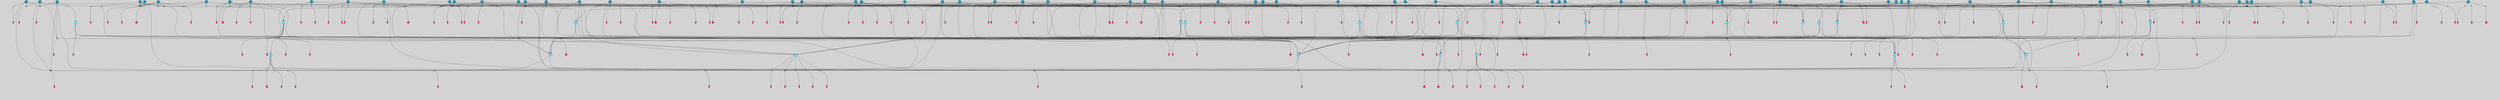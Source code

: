 // File exported with GEGELATI v1.3.1
// On the 2024-04-08 17:48:29
// With the File::TPGGraphDotExporter
digraph{
	graph[pad = "0.212, 0.055" bgcolor = lightgray]
	node[shape=circle style = filled label = ""]
		T3 [fillcolor="#66ddff"]
		T7 [fillcolor="#66ddff"]
		T9 [fillcolor="#66ddff"]
		T11 [fillcolor="#66ddff"]
		T24 [fillcolor="#66ddff"]
		T27 [fillcolor="#66ddff"]
		T90 [fillcolor="#66ddff"]
		T111 [fillcolor="#66ddff"]
		T129 [fillcolor="#66ddff"]
		T150 [fillcolor="#66ddff"]
		T159 [fillcolor="#66ddff"]
		T193 [fillcolor="#66ddff"]
		T194 [fillcolor="#66ddff"]
		T211 [fillcolor="#66ddff"]
		T212 [fillcolor="#66ddff"]
		T215 [fillcolor="#66ddff"]
		T246 [fillcolor="#66ddff"]
		T255 [fillcolor="#1199bb"]
		T280 [fillcolor="#1199bb"]
		T291 [fillcolor="#1199bb"]
		T294 [fillcolor="#1199bb"]
		T316 [fillcolor="#1199bb"]
		T319 [fillcolor="#1199bb"]
		T321 [fillcolor="#66ddff"]
		T322 [fillcolor="#1199bb"]
		T325 [fillcolor="#1199bb"]
		T333 [fillcolor="#1199bb"]
		T354 [fillcolor="#1199bb"]
		T382 [fillcolor="#1199bb"]
		T399 [fillcolor="#66ddff"]
		T410 [fillcolor="#1199bb"]
		T412 [fillcolor="#1199bb"]
		T414 [fillcolor="#1199bb"]
		T418 [fillcolor="#1199bb"]
		T419 [fillcolor="#1199bb"]
		T420 [fillcolor="#1199bb"]
		T421 [fillcolor="#1199bb"]
		T422 [fillcolor="#1199bb"]
		T424 [fillcolor="#1199bb"]
		T425 [fillcolor="#1199bb"]
		T426 [fillcolor="#66ddff"]
		T391 [fillcolor="#1199bb"]
		T429 [fillcolor="#1199bb"]
		T431 [fillcolor="#1199bb"]
		T432 [fillcolor="#1199bb"]
		T433 [fillcolor="#1199bb"]
		T434 [fillcolor="#1199bb"]
		T435 [fillcolor="#66ddff"]
		T436 [fillcolor="#1199bb"]
		T437 [fillcolor="#1199bb"]
		T440 [fillcolor="#1199bb"]
		T116 [fillcolor="#1199bb"]
		T444 [fillcolor="#1199bb"]
		T448 [fillcolor="#1199bb"]
		T451 [fillcolor="#1199bb"]
		T454 [fillcolor="#1199bb"]
		T455 [fillcolor="#1199bb"]
		T457 [fillcolor="#66ddff"]
		T459 [fillcolor="#1199bb"]
		T461 [fillcolor="#1199bb"]
		T463 [fillcolor="#1199bb"]
		T467 [fillcolor="#1199bb"]
		T469 [fillcolor="#1199bb"]
		T471 [fillcolor="#1199bb"]
		T472 [fillcolor="#1199bb"]
		T474 [fillcolor="#1199bb"]
		T479 [fillcolor="#1199bb"]
		T480 [fillcolor="#1199bb"]
		T482 [fillcolor="#1199bb"]
		T486 [fillcolor="#1199bb"]
		T487 [fillcolor="#1199bb"]
		T488 [fillcolor="#1199bb"]
		T489 [fillcolor="#1199bb"]
		T490 [fillcolor="#1199bb"]
		T492 [fillcolor="#1199bb"]
		T493 [fillcolor="#1199bb"]
		T502 [fillcolor="#1199bb"]
		T504 [fillcolor="#1199bb"]
		T506 [fillcolor="#1199bb"]
		T507 [fillcolor="#1199bb"]
		T510 [fillcolor="#1199bb"]
		T511 [fillcolor="#1199bb"]
		T515 [fillcolor="#1199bb"]
		T516 [fillcolor="#1199bb"]
		T517 [fillcolor="#1199bb"]
		T518 [fillcolor="#1199bb"]
		T520 [fillcolor="#1199bb"]
		T521 [fillcolor="#1199bb"]
		T522 [fillcolor="#1199bb"]
		T523 [fillcolor="#1199bb"]
		T524 [fillcolor="#1199bb"]
		T525 [fillcolor="#1199bb"]
		T526 [fillcolor="#1199bb"]
		T527 [fillcolor="#1199bb"]
		T528 [fillcolor="#1199bb"]
		T529 [fillcolor="#1199bb"]
		T530 [fillcolor="#1199bb"]
		T531 [fillcolor="#1199bb"]
		T532 [fillcolor="#1199bb"]
		T533 [fillcolor="#1199bb"]
		T534 [fillcolor="#1199bb"]
		P5746 [fillcolor="#cccccc" shape=point] //6|
		I5746 [shape=box style=invis label="6|1&2|6#1|7&#92;n10|7&2|0#1|5&#92;n9|4&0|1#2|2&#92;n8|6&0|0#1|0&#92;n"]
		P5746 -> I5746[style=invis]
		A4571 [fillcolor="#ff3366" shape=box margin=0.03 width=0 height=0 label="3"]
		T3 -> P5746 -> A4571
		P5747 [fillcolor="#cccccc" shape=point] //3|
		I5747 [shape=box style=invis label="7|6&2|4#0|2&#92;n10|3&2|7#1|4&#92;n11|6&0|4#0|1&#92;n7|1&0|0#2|6&#92;n7|6&0|3#2|6&#92;n4|0&2|6#0|1&#92;n4|4&2|5#0|2&#92;n4|6&0|4#2|7&#92;n10|0&2|3#1|5&#92;n2|6&0|5#0|2&#92;n1|0&2|3#0|7&#92;n1|6&2|0#0|5&#92;n6|2&0|1#0|7&#92;n9|2&0|3#2|7&#92;n5|3&0|6#0|6&#92;n1|7&2|5#2|3&#92;n8|1&2|7#0|6&#92;n1|0&2|5#2|1&#92;n7|1&2|2#2|5&#92;n7|4&2|6#0|3&#92;n"]
		P5747 -> I5747[style=invis]
		A4572 [fillcolor="#ff3366" shape=box margin=0.03 width=0 height=0 label="4"]
		T3 -> P5747 -> A4572
		P5748 [fillcolor="#cccccc" shape=point] //-3|
		I5748 [shape=box style=invis label="1|6&2|7#0|7&#92;n10|2&0|7#1|3&#92;n9|6&2|7#2|2&#92;n5|3&0|7#0|7&#92;n1|6&2|3#0|0&#92;n2|3&2|3#2|2&#92;n5|1&2|6#0|6&#92;n"]
		P5748 -> I5748[style=invis]
		A4573 [fillcolor="#ff3366" shape=box margin=0.03 width=0 height=0 label="7"]
		T7 -> P5748 -> A4573
		P5749 [fillcolor="#cccccc" shape=point] //5|
		I5749 [shape=box style=invis label="0|5&2|3#0|1&#92;n0|6&2|1#2|4&#92;n6|2&2|6#0|7&#92;n7|4&0|3#0|1&#92;n5|4&0|7#1|6&#92;n9|1&0|5#2|2&#92;n6|3&2|3#1|7&#92;n11|7&2|4#1|6&#92;n2|5&0|1#0|0&#92;n4|7&0|0#0|2&#92;n6|2&0|6#0|0&#92;n2|1&2|6#2|4&#92;n10|0&2|0#1|0&#92;n6|6&2|4#0|6&#92;n"]
		P5749 -> I5749[style=invis]
		A4574 [fillcolor="#ff3366" shape=box margin=0.03 width=0 height=0 label="8"]
		T7 -> P5749 -> A4574
		P5750 [fillcolor="#cccccc" shape=point] //-6|
		I5750 [shape=box style=invis label="11|1&0|7#2|0&#92;n10|4&0|1#1|0&#92;n4|3&2|4#2|1&#92;n0|5&2|0#0|0&#92;n6|1&0|0#0|3&#92;n8|2&2|0#0|4&#92;n11|4&2|0#1|6&#92;n7|0&2|6#2|3&#92;n5|3&2|6#2|0&#92;n2|0&2|0#0|4&#92;n"]
		P5750 -> I5750[style=invis]
		A4575 [fillcolor="#ff3366" shape=box margin=0.03 width=0 height=0 label="9"]
		T9 -> P5750 -> A4575
		P5751 [fillcolor="#cccccc" shape=point] //2|
		I5751 [shape=box style=invis label="6|3&2|7#1|4&#92;n8|6&0|0#2|5&#92;n2|1&0|2#0|3&#92;n8|7&0|6#0|4&#92;n2|1&2|0#0|1&#92;n0|0&2|2#2|3&#92;n6|6&0|7#2|1&#92;n6|1&0|7#2|6&#92;n5|4&2|7#0|4&#92;n0|3&0|4#2|0&#92;n11|0&2|0#2|5&#92;n4|5&2|5#2|4&#92;n5|7&0|6#0|4&#92;n9|7&2|5#0|3&#92;n5|4&2|1#0|3&#92;n5|3&0|1#1|7&#92;n0|4&0|3#2|5&#92;n"]
		P5751 -> I5751[style=invis]
		A4576 [fillcolor="#ff3366" shape=box margin=0.03 width=0 height=0 label="10"]
		T9 -> P5751 -> A4576
		P5752 [fillcolor="#cccccc" shape=point] //6|
		I5752 [shape=box style=invis label="3|0&2|7#2|2&#92;n3|2&0|4#2|5&#92;n5|1&0|2#1|0&#92;n8|7&0|1#2|0&#92;n8|5&0|3#0|6&#92;n0|2&0|2#2|3&#92;n1|5&2|5#0|5&#92;n5|6&0|6#0|7&#92;n6|7&0|0#2|6&#92;n1|2&2|3#0|0&#92;n7|7&2|3#0|4&#92;n0|7&2|7#0|6&#92;n1|0&2|2#2|7&#92;n4|4&0|1#0|0&#92;n"]
		P5752 -> I5752[style=invis]
		A4577 [fillcolor="#ff3366" shape=box margin=0.03 width=0 height=0 label="11"]
		T11 -> P5752 -> A4577
		P5753 [fillcolor="#cccccc" shape=point] //-4|
		I5753 [shape=box style=invis label="4|1&0|4#2|6&#92;n1|2&2|2#2|0&#92;n1|2&2|0#0|6&#92;n8|4&2|3#2|5&#92;n5|5&2|1#1|0&#92;n"]
		P5753 -> I5753[style=invis]
		A4578 [fillcolor="#ff3366" shape=box margin=0.03 width=0 height=0 label="12"]
		T11 -> P5753 -> A4578
		P5754 [fillcolor="#cccccc" shape=point] //1|
		I5754 [shape=box style=invis label="5|1&0|6#2|7&#92;n2|4&0|4#2|2&#92;n0|6&0|5#0|4&#92;n10|6&2|5#1|6&#92;n9|3&0|1#1|7&#92;n10|3&2|2#1|0&#92;n5|0&0|0#2|1&#92;n11|3&2|3#1|5&#92;n10|3&0|1#1|0&#92;n2|4&0|1#0|1&#92;n0|2&0|3#2|4&#92;n9|2&2|1#2|5&#92;n11|7&2|6#2|6&#92;n"]
		P5754 -> I5754[style=invis]
		T24 -> P5754 -> T7
		P5755 [fillcolor="#cccccc" shape=point] //5|
		I5755 [shape=box style=invis label="3|0&2|0#0|1&#92;n3|0&0|7#0|1&#92;n5|3&0|2#2|6&#92;n4|4&2|4#2|6&#92;n11|2&0|7#1|6&#92;n2|7&2|2#2|5&#92;n9|3&2|6#2|7&#92;n7|7&0|0#0|4&#92;n6|1&2|4#2|3&#92;n5|4&2|0#1|6&#92;n1|3&0|7#0|4&#92;n"]
		P5755 -> I5755[style=invis]
		A4579 [fillcolor="#ff3366" shape=box margin=0.03 width=0 height=0 label="7"]
		T24 -> P5755 -> A4579
		P5756 [fillcolor="#cccccc" shape=point] //-2|
		I5756 [shape=box style=invis label="4|1&0|4#0|3&#92;n4|2&0|5#2|0&#92;n5|5&2|6#0|5&#92;n1|4&0|1#0|2&#92;n6|3&2|7#1|5&#92;n0|4&2|0#0|3&#92;n8|5&2|5#1|2&#92;n10|7&2|7#1|1&#92;n3|4&0|0#2|1&#92;n3|6&2|5#2|5&#92;n8|3&0|1#0|7&#92;n10|0&2|7#1|3&#92;n4|1&2|4#0|1&#92;n9|3&2|0#0|4&#92;n3|6&2|0#0|4&#92;n1|2&0|6#2|1&#92;n4|0&2|1#2|2&#92;n"]
		P5756 -> I5756[style=invis]
		A4580 [fillcolor="#ff3366" shape=box margin=0.03 width=0 height=0 label="14"]
		T24 -> P5756 -> A4580
		P5757 [fillcolor="#cccccc" shape=point] //2|
		I5757 [shape=box style=invis label="9|1&2|3#0|1&#92;n5|2&2|0#2|4&#92;n3|6&2|5#2|7&#92;n7|0&2|5#0|4&#92;n1|2&0|3#0|5&#92;n7|3&2|7#0|0&#92;n"]
		P5757 -> I5757[style=invis]
		A4581 [fillcolor="#ff3366" shape=box margin=0.03 width=0 height=0 label="2"]
		T27 -> P5757 -> A4581
		P5758 [fillcolor="#cccccc" shape=point] //-6|
		I5758 [shape=box style=invis label="7|5&0|4#0|4&#92;n11|0&2|5#2|1&#92;n"]
		P5758 -> I5758[style=invis]
		A4582 [fillcolor="#ff3366" shape=box margin=0.03 width=0 height=0 label="3"]
		T27 -> P5758 -> A4582
		T27 -> P5747
		P5759 [fillcolor="#cccccc" shape=point] //0|
		I5759 [shape=box style=invis label="2|5&0|1#0|6&#92;n6|1&2|2#2|7&#92;n8|0&0|3#1|4&#92;n4|3&2|5#2|4&#92;n8|1&2|4#0|0&#92;n6|6&0|1#2|6&#92;n11|7&2|4#2|5&#92;n6|2&2|4#0|2&#92;n8|5&2|4#2|4&#92;n2|1&2|1#2|2&#92;n2|7&2|5#2|6&#92;n9|7&0|5#0|4&#92;n1|2&0|5#2|6&#92;n4|2&2|3#2|7&#92;n3|3&2|1#0|2&#92;n"]
		P5759 -> I5759[style=invis]
		A4583 [fillcolor="#ff3366" shape=box margin=0.03 width=0 height=0 label="5"]
		T27 -> P5759 -> A4583
		P5760 [fillcolor="#cccccc" shape=point] //0|
		I5760 [shape=box style=invis label="4|0&0|3#2|7&#92;n10|2&0|3#1|7&#92;n3|5&0|2#0|3&#92;n4|5&0|0#2|1&#92;n10|7&2|0#1|2&#92;n5|3&2|3#1|6&#92;n9|5&2|0#0|4&#92;n5|4&2|7#0|2&#92;n10|3&2|7#1|4&#92;n7|2&0|1#2|6&#92;n8|6&0|5#0|5&#92;n8|7&2|3#0|5&#92;n2|6&2|4#0|0&#92;n"]
		P5760 -> I5760[style=invis]
		A4584 [fillcolor="#ff3366" shape=box margin=0.03 width=0 height=0 label="5"]
		T27 -> P5760 -> A4584
		P5761 [fillcolor="#cccccc" shape=point] //-2|
		I5761 [shape=box style=invis label="8|4&2|1#2|5&#92;n4|1&0|7#2|1&#92;n5|7&2|3#2|2&#92;n10|4&2|5#1|7&#92;n10|0&2|6#1|3&#92;n4|5&2|7#0|6&#92;n9|5&2|4#0|4&#92;n2|4&0|5#0|7&#92;n11|1&2|4#2|6&#92;n5|6&0|7#1|2&#92;n2|7&2|7#2|6&#92;n5|2&0|5#1|5&#92;n3|0&0|6#0|2&#92;n4|0&0|4#2|4&#92;n4|4&2|6#0|7&#92;n10|6&2|0#1|4&#92;n9|7&0|3#1|4&#92;n1|4&2|6#0|3&#92;n11|5&2|6#0|3&#92;n0|3&0|5#0|1&#92;n"]
		P5761 -> I5761[style=invis]
		A4585 [fillcolor="#ff3366" shape=box margin=0.03 width=0 height=0 label="13"]
		T90 -> P5761 -> A4585
		P5762 [fillcolor="#cccccc" shape=point] //4|
		I5762 [shape=box style=invis label="7|1&2|6#1|3&#92;n10|1&0|3#1|6&#92;n8|5&2|3#2|1&#92;n11|5&0|0#2|6&#92;n4|1&0|6#0|0&#92;n11|1&0|2#0|3&#92;n2|0&2|1#0|7&#92;n"]
		P5762 -> I5762[style=invis]
		A4586 [fillcolor="#ff3366" shape=box margin=0.03 width=0 height=0 label="2"]
		T90 -> P5762 -> A4586
		P5763 [fillcolor="#cccccc" shape=point] //7|
		I5763 [shape=box style=invis label="10|3&0|1#1|4&#92;n4|6&0|0#0|2&#92;n4|5&0|6#0|0&#92;n4|3&0|6#2|1&#92;n7|0&0|3#1|2&#92;n4|7&0|6#0|5&#92;n7|6&0|7#0|6&#92;n6|6&0|0#0|3&#92;n11|1&0|4#2|5&#92;n10|2&0|3#1|2&#92;n"]
		P5763 -> I5763[style=invis]
		A4587 [fillcolor="#ff3366" shape=box margin=0.03 width=0 height=0 label="4"]
		T90 -> P5763 -> A4587
		P5764 [fillcolor="#cccccc" shape=point] //-3|
		I5764 [shape=box style=invis label="8|1&2|3#0|5&#92;n0|6&0|5#0|5&#92;n3|7&2|1#0|6&#92;n3|5&0|1#0|0&#92;n9|5&2|0#0|4&#92;n3|5&0|2#0|3&#92;n10|6&2|4#1|0&#92;n9|4&2|7#2|6&#92;n1|7&2|5#2|2&#92;n"]
		P5764 -> I5764[style=invis]
		A4588 [fillcolor="#ff3366" shape=box margin=0.03 width=0 height=0 label="5"]
		T90 -> P5764 -> A4588
		P5765 [fillcolor="#cccccc" shape=point] //-7|
		I5765 [shape=box style=invis label="3|0&2|0#0|1&#92;n1|1&0|2#0|4&#92;n11|2&0|7#1|6&#92;n9|7&0|0#0|4&#92;n3|0&0|7#0|1&#92;n9|3&2|6#2|7&#92;n5|3&0|2#2|6&#92;n6|1&2|4#2|3&#92;n5|4&2|0#1|6&#92;n1|3&0|7#0|7&#92;n"]
		P5765 -> I5765[style=invis]
		A4589 [fillcolor="#ff3366" shape=box margin=0.03 width=0 height=0 label="7"]
		T90 -> P5765 -> A4589
		P5766 [fillcolor="#cccccc" shape=point] //-5|
		I5766 [shape=box style=invis label="0|0&2|3#0|2&#92;n10|5&0|6#1|3&#92;n7|3&0|6#2|3&#92;n3|4&0|6#0|6&#92;n10|5&0|2#1|1&#92;n5|0&0|1#0|3&#92;n6|6&2|5#1|5&#92;n7|4&0|2#1|7&#92;n5|7&0|1#2|5&#92;n1|5&0|0#0|3&#92;n7|5&2|1#2|6&#92;n9|0&0|2#0|0&#92;n4|0&2|4#0|0&#92;n4|6&0|0#2|3&#92;n3|1&0|6#2|5&#92;n7|7&2|1#2|3&#92;n9|4&2|2#0|6&#92;n"]
		P5766 -> I5766[style=invis]
		T111 -> P5766 -> T9
		P5767 [fillcolor="#cccccc" shape=point] //7|
		I5767 [shape=box style=invis label="7|4&2|1#2|0&#92;n4|1&2|4#2|3&#92;n5|0&2|0#2|2&#92;n6|1&2|4#2|6&#92;n"]
		P5767 -> I5767[style=invis]
		A4590 [fillcolor="#ff3366" shape=box margin=0.03 width=0 height=0 label="9"]
		T111 -> P5767 -> A4590
		P5768 [fillcolor="#cccccc" shape=point] //2|
		I5768 [shape=box style=invis label="3|0&2|0#0|1&#92;n11|2&0|7#1|6&#92;n8|7&2|4#0|5&#92;n5|3&0|2#2|6&#92;n4|4&2|4#2|6&#92;n3|0&0|7#0|1&#92;n2|7&2|2#2|5&#92;n9|3&2|6#2|7&#92;n7|7&0|0#0|4&#92;n6|1&2|4#1|3&#92;n5|4&2|0#1|6&#92;n1|3&0|7#0|4&#92;n"]
		P5768 -> I5768[style=invis]
		A4591 [fillcolor="#ff3366" shape=box margin=0.03 width=0 height=0 label="7"]
		T111 -> P5768 -> A4591
		T111 -> P5750
		P5769 [fillcolor="#cccccc" shape=point] //8|
		I5769 [shape=box style=invis label="9|0&0|1#2|0&#92;n10|1&2|5#1|4&#92;n8|2&2|6#0|4&#92;n2|4&2|5#2|3&#92;n4|2&2|2#0|2&#92;n7|5&0|2#0|0&#92;n8|2&2|1#1|3&#92;n8|7&0|7#2|1&#92;n1|1&0|0#0|7&#92;n5|6&2|5#1|0&#92;n6|6&2|5#0|0&#92;n11|4&0|3#2|6&#92;n4|2&2|4#0|7&#92;n5|6&0|1#2|0&#92;n11|3&0|2#0|7&#92;n"]
		P5769 -> I5769[style=invis]
		A4592 [fillcolor="#ff3366" shape=box margin=0.03 width=0 height=0 label="6"]
		T129 -> P5769 -> A4592
		T129 -> P5755
		P5770 [fillcolor="#cccccc" shape=point] //10|
		I5770 [shape=box style=invis label="4|5&2|7#2|1&#92;n1|7&2|3#0|6&#92;n3|5&2|2#0|3&#92;n10|3&0|7#1|4&#92;n7|1&0|4#2|6&#92;n10|2&0|3#1|7&#92;n9|5&2|0#0|4&#92;n4|0&0|3#2|7&#92;n11|4&2|6#1|2&#92;n5|4&2|7#0|2&#92;n2|6&2|4#0|0&#92;n6|5&0|7#2|1&#92;n5|3&2|3#1|6&#92;n10|7&2|0#1|2&#92;n"]
		P5770 -> I5770[style=invis]
		A4593 [fillcolor="#ff3366" shape=box margin=0.03 width=0 height=0 label="5"]
		T129 -> P5770 -> A4593
		P5771 [fillcolor="#cccccc" shape=point] //5|
		I5771 [shape=box style=invis label="9|4&2|3#1|3&#92;n0|4&2|4#0|5&#92;n6|1&2|6#2|5&#92;n4|0&0|5#2|0&#92;n"]
		P5771 -> I5771[style=invis]
		A4594 [fillcolor="#ff3366" shape=box margin=0.03 width=0 height=0 label="7"]
		T129 -> P5771 -> A4594
		P5772 [fillcolor="#cccccc" shape=point] //6|
		I5772 [shape=box style=invis label="9|4&2|7#0|6&#92;n8|4&0|1#1|0&#92;n1|3&0|0#2|1&#92;n2|4&0|6#2|2&#92;n5|1&2|5#0|7&#92;n3|0&0|3#2|6&#92;n2|2&2|6#0|2&#92;n8|4&0|4#2|2&#92;n5|1&2|4#0|3&#92;n9|4&0|6#0|6&#92;n5|0&2|2#1|5&#92;n11|7&0|0#1|1&#92;n0|4&0|3#0|3&#92;n7|7&2|4#2|5&#92;n1|5&0|1#2|1&#92;n"]
		P5772 -> I5772[style=invis]
		A4595 [fillcolor="#ff3366" shape=box margin=0.03 width=0 height=0 label="1"]
		T129 -> P5772 -> A4595
		P5773 [fillcolor="#cccccc" shape=point] //-3|
		I5773 [shape=box style=invis label="2|6&0|0#0|7&#92;n9|6&2|0#0|6&#92;n3|0&0|5#0|1&#92;n5|5&0|4#0|3&#92;n6|1&2|4#2|3&#92;n2|7&2|2#2|5&#92;n5|3&0|2#2|6&#92;n7|7&0|0#0|4&#92;n5|4&2|0#1|6&#92;n9|3&2|6#2|7&#92;n1|3&0|7#0|4&#92;n"]
		P5773 -> I5773[style=invis]
		A4596 [fillcolor="#ff3366" shape=box margin=0.03 width=0 height=0 label="7"]
		T150 -> P5773 -> A4596
		P5774 [fillcolor="#cccccc" shape=point] //4|
		I5774 [shape=box style=invis label="6|0&0|7#1|0&#92;n8|6&2|6#2|7&#92;n"]
		P5774 -> I5774[style=invis]
		A4597 [fillcolor="#ff3366" shape=box margin=0.03 width=0 height=0 label="3"]
		T150 -> P5774 -> A4597
		P5775 [fillcolor="#cccccc" shape=point] //0|
		I5775 [shape=box style=invis label="2|5&0|1#0|6&#92;n6|1&2|2#2|7&#92;n8|0&0|3#1|4&#92;n11|7&2|4#2|5&#92;n8|1&2|4#0|0&#92;n6|6&0|1#2|6&#92;n7|0&2|4#1|0&#92;n4|1&2|5#2|4&#92;n6|2&2|4#0|2&#92;n8|5&2|4#2|4&#92;n2|1&2|1#2|2&#92;n2|7&2|5#2|6&#92;n9|7&0|5#0|4&#92;n1|2&0|5#2|6&#92;n4|2&2|3#2|7&#92;n3|3&2|1#0|2&#92;n"]
		P5775 -> I5775[style=invis]
		A4598 [fillcolor="#ff3366" shape=box margin=0.03 width=0 height=0 label="5"]
		T150 -> P5775 -> A4598
		P5776 [fillcolor="#cccccc" shape=point] //-8|
		I5776 [shape=box style=invis label="7|5&0|4#2|4&#92;n"]
		P5776 -> I5776[style=invis]
		A4599 [fillcolor="#ff3366" shape=box margin=0.03 width=0 height=0 label="3"]
		T150 -> P5776 -> A4599
		P5777 [fillcolor="#cccccc" shape=point] //7|
		I5777 [shape=box style=invis label="1|6&2|7#0|7&#92;n9|6&2|7#2|2&#92;n10|2&0|7#1|0&#92;n1|6&2|3#0|0&#92;n5|0&2|2#1|1&#92;n2|3&2|3#2|2&#92;n5|1&2|6#0|6&#92;n"]
		P5777 -> I5777[style=invis]
		T150 -> P5777 -> T90
		P5778 [fillcolor="#cccccc" shape=point] //7|
		I5778 [shape=box style=invis label="7|0&2|1#2|0&#92;n9|7&2|1#1|7&#92;n8|2&0|1#1|0&#92;n6|6&0|2#1|1&#92;n2|2&0|5#0|0&#92;n5|7&0|0#2|1&#92;n5|1&2|5#1|5&#92;n4|7&2|4#2|3&#92;n10|5&2|2#1|5&#92;n1|3&2|2#2|0&#92;n10|2&2|6#1|5&#92;n"]
		P5778 -> I5778[style=invis]
		A4600 [fillcolor="#ff3366" shape=box margin=0.03 width=0 height=0 label="1"]
		T159 -> P5778 -> A4600
		P5779 [fillcolor="#cccccc" shape=point] //7|
		I5779 [shape=box style=invis label="7|4&2|7#0|4&#92;n4|6&0|1#2|5&#92;n2|1&2|3#0|0&#92;n4|3&2|0#0|1&#92;n0|0&2|7#2|7&#92;n7|7&0|5#2|3&#92;n5|0&2|1#2|2&#92;n10|0&0|4#1|2&#92;n4|4&0|7#0|0&#92;n6|7&0|2#0|1&#92;n1|4&2|5#0|4&#92;n"]
		P5779 -> I5779[style=invis]
		A4601 [fillcolor="#ff3366" shape=box margin=0.03 width=0 height=0 label="0"]
		T159 -> P5779 -> A4601
		P5780 [fillcolor="#cccccc" shape=point] //5|
		I5780 [shape=box style=invis label="0|5&2|3#0|1&#92;n0|6&2|1#2|4&#92;n6|2&2|6#0|7&#92;n9|0&2|7#1|1&#92;n7|4&0|3#0|1&#92;n11|7&2|4#1|6&#92;n9|1&0|5#2|2&#92;n5|4&0|7#1|6&#92;n2|5&0|1#0|0&#92;n4|7&0|0#0|2&#92;n6|2&0|6#0|0&#92;n2|1&2|6#2|4&#92;n10|0&0|0#1|0&#92;n6|6&2|4#0|6&#92;n"]
		P5780 -> I5780[style=invis]
		T159 -> P5780 -> T129
		P5781 [fillcolor="#cccccc" shape=point] //-2|
		I5781 [shape=box style=invis label="1|0&0|3#0|3&#92;n2|7&0|4#0|4&#92;n11|6&2|1#1|4&#92;n6|1&2|5#0|0&#92;n2|0&2|0#0|6&#92;n1|3&2|1#0|4&#92;n"]
		P5781 -> I5781[style=invis]
		A4602 [fillcolor="#ff3366" shape=box margin=0.03 width=0 height=0 label="2"]
		T193 -> P5781 -> A4602
		P5782 [fillcolor="#cccccc" shape=point] //3|
		I5782 [shape=box style=invis label="5|4&2|7#0|4&#92;n0|4&0|3#2|5&#92;n8|6&0|0#2|5&#92;n2|1&0|2#0|3&#92;n9|7&0|6#0|4&#92;n0|0&2|2#2|3&#92;n6|6&0|7#2|1&#92;n6|1&0|7#2|6&#92;n0|3&0|4#2|0&#92;n11|0&2|0#2|5&#92;n4|5&2|5#2|4&#92;n5|3&0|1#1|7&#92;n9|7&2|2#0|3&#92;n5|4&2|1#0|3&#92;n5|0&0|6#0|4&#92;n0|0&0|1#2|0&#92;n"]
		P5782 -> I5782[style=invis]
		A4603 [fillcolor="#ff3366" shape=box margin=0.03 width=0 height=0 label="10"]
		T193 -> P5782 -> A4603
		P5783 [fillcolor="#cccccc" shape=point] //-1|
		I5783 [shape=box style=invis label="1|7&2|1#0|6&#92;n8|1&2|3#0|5&#92;n10|6&2|7#1|0&#92;n1|7&2|5#0|2&#92;n0|3&0|3#2|2&#92;n3|5&0|1#0|0&#92;n3|5&0|2#0|3&#92;n1|5&2|0#0|4&#92;n5|7&2|2#2|5&#92;n4|0&2|3#0|3&#92;n"]
		P5783 -> I5783[style=invis]
		T193 -> P5783 -> T3
		P5784 [fillcolor="#cccccc" shape=point] //10|
		I5784 [shape=box style=invis label="6|1&2|4#2|3&#92;n3|0&0|7#0|1&#92;n5|3&0|2#2|6&#92;n4|4&0|4#2|6&#92;n5|4&2|0#1|6&#92;n10|5&0|6#1|5&#92;n2|5&2|1#2|2&#92;n1|3&0|7#0|4&#92;n3|0&2|0#0|1&#92;n11|2&0|5#1|6&#92;n9|3&2|6#2|7&#92;n7|7&0|0#0|4&#92;n"]
		P5784 -> I5784[style=invis]
		A4604 [fillcolor="#ff3366" shape=box margin=0.03 width=0 height=0 label="7"]
		T193 -> P5784 -> A4604
		P5785 [fillcolor="#cccccc" shape=point] //5|
		I5785 [shape=box style=invis label="3|0&2|0#2|1&#92;n3|0&0|7#0|1&#92;n5|3&0|2#2|6&#92;n4|4&2|4#2|6&#92;n5|4&2|0#1|6&#92;n2|7&2|2#2|5&#92;n1|3&0|7#0|4&#92;n11|6&2|2#0|7&#92;n7|7&0|0#0|4&#92;n6|1&2|4#2|3&#92;n11|0&0|7#1|6&#92;n9|3&2|6#2|7&#92;n"]
		P5785 -> I5785[style=invis]
		A4605 [fillcolor="#ff3366" shape=box margin=0.03 width=0 height=0 label="7"]
		T194 -> P5785 -> A4605
		P5786 [fillcolor="#cccccc" shape=point] //4|
		I5786 [shape=box style=invis label="7|1&0|6#0|1&#92;n6|7&2|7#1|7&#92;n10|1&2|1#1|1&#92;n9|6&2|2#1|4&#92;n4|7&0|4#2|2&#92;n9|6&0|5#1|1&#92;n10|0&2|6#1|6&#92;n5|1&0|1#2|3&#92;n10|1&0|5#1|0&#92;n3|4&2|3#0|0&#92;n8|2&0|5#2|4&#92;n1|6&2|0#0|0&#92;n2|3&0|1#2|6&#92;n5|2&2|2#1|6&#92;n2|2&0|1#2|1&#92;n3|1&2|7#0|3&#92;n6|7&2|3#0|4&#92;n"]
		P5786 -> I5786[style=invis]
		A4606 [fillcolor="#ff3366" shape=box margin=0.03 width=0 height=0 label="10"]
		T194 -> P5786 -> A4606
		P5787 [fillcolor="#cccccc" shape=point] //-4|
		I5787 [shape=box style=invis label="0|4&0|0#2|7&#92;n8|5&2|4#2|4&#92;n4|3&2|5#2|4&#92;n11|7&2|2#2|5&#92;n6|5&2|2#2|7&#92;n3|2&0|7#0|7&#92;n3|3&2|1#0|3&#92;n2|6&0|3#2|5&#92;n0|1&2|6#2|2&#92;n8|2&0|0#1|6&#92;n0|7&0|5#0|4&#92;n9|5&0|3#2|7&#92;n2|7&2|5#2|6&#92;n9|0&2|0#0|1&#92;n1|2&2|4#0|2&#92;n"]
		P5787 -> I5787[style=invis]
		T194 -> P5787 -> T27
		T194 -> P5779
		P5788 [fillcolor="#cccccc" shape=point] //5|
		I5788 [shape=box style=invis label="3|0&2|0#0|1&#92;n3|0&0|7#0|1&#92;n5|3&0|2#2|6&#92;n4|4&2|4#2|6&#92;n11|2&0|7#1|6&#92;n2|7&2|2#2|5&#92;n9|3&2|6#2|7&#92;n7|7&0|0#0|4&#92;n6|1&2|4#2|3&#92;n5|4&2|0#1|6&#92;n1|3&0|7#0|4&#92;n"]
		P5788 -> I5788[style=invis]
		A4607 [fillcolor="#ff3366" shape=box margin=0.03 width=0 height=0 label="7"]
		T211 -> P5788 -> A4607
		P5789 [fillcolor="#cccccc" shape=point] //10|
		I5789 [shape=box style=invis label="4|5&2|7#2|1&#92;n1|7&2|3#0|6&#92;n3|5&2|2#0|3&#92;n10|3&0|7#1|4&#92;n7|1&0|4#2|6&#92;n10|2&0|3#1|7&#92;n9|5&2|0#0|4&#92;n4|0&0|3#2|7&#92;n11|4&2|6#1|2&#92;n5|4&2|7#0|2&#92;n2|6&2|4#0|0&#92;n6|5&0|7#2|1&#92;n5|3&2|3#1|6&#92;n10|7&2|0#1|2&#92;n"]
		P5789 -> I5789[style=invis]
		A4608 [fillcolor="#ff3366" shape=box margin=0.03 width=0 height=0 label="5"]
		T211 -> P5789 -> A4608
		P5790 [fillcolor="#cccccc" shape=point] //8|
		I5790 [shape=box style=invis label="9|0&0|1#2|0&#92;n10|1&2|5#1|4&#92;n8|2&2|6#0|4&#92;n2|4&2|5#2|3&#92;n4|2&2|2#0|2&#92;n7|5&0|2#0|0&#92;n8|2&2|1#1|3&#92;n8|7&0|7#2|1&#92;n1|1&0|0#0|7&#92;n5|6&2|5#1|0&#92;n6|6&2|5#0|0&#92;n11|4&0|3#2|6&#92;n4|2&2|4#0|7&#92;n5|6&0|1#2|0&#92;n11|3&0|2#0|7&#92;n"]
		P5790 -> I5790[style=invis]
		A4609 [fillcolor="#ff3366" shape=box margin=0.03 width=0 height=0 label="6"]
		T211 -> P5790 -> A4609
		P5791 [fillcolor="#cccccc" shape=point] //5|
		I5791 [shape=box style=invis label="0|5&2|3#0|1&#92;n0|6&2|1#2|4&#92;n6|2&2|6#0|7&#92;n9|0&2|7#1|1&#92;n7|4&0|3#0|1&#92;n11|7&2|4#1|6&#92;n9|1&0|5#2|2&#92;n5|4&0|7#1|6&#92;n2|5&0|1#0|0&#92;n4|7&0|0#0|2&#92;n6|2&0|6#0|0&#92;n2|1&2|6#2|4&#92;n10|0&0|0#1|0&#92;n6|6&2|4#0|6&#92;n"]
		P5791 -> I5791[style=invis]
		T212 -> P5791 -> T211
		P5792 [fillcolor="#cccccc" shape=point] //6|
		I5792 [shape=box style=invis label="9|4&2|7#0|6&#92;n8|4&0|1#1|0&#92;n1|3&0|0#2|1&#92;n2|4&0|6#2|2&#92;n5|1&2|5#0|7&#92;n3|0&0|3#2|6&#92;n2|2&2|6#0|2&#92;n8|4&0|4#2|2&#92;n5|1&2|4#0|3&#92;n9|4&0|6#0|6&#92;n5|0&2|2#1|5&#92;n11|7&0|0#1|1&#92;n0|4&0|3#0|3&#92;n7|7&2|4#2|5&#92;n1|5&0|1#2|1&#92;n"]
		P5792 -> I5792[style=invis]
		A4610 [fillcolor="#ff3366" shape=box margin=0.03 width=0 height=0 label="1"]
		T211 -> P5792 -> A4610
		P5793 [fillcolor="#cccccc" shape=point] //7|
		I5793 [shape=box style=invis label="7|4&2|7#0|4&#92;n4|6&0|1#2|5&#92;n2|1&2|3#0|0&#92;n4|3&2|0#0|1&#92;n0|0&2|7#2|7&#92;n7|7&0|5#2|3&#92;n5|0&2|1#2|2&#92;n10|0&0|4#1|2&#92;n4|4&0|7#0|0&#92;n6|7&0|2#0|1&#92;n1|4&2|5#0|4&#92;n"]
		P5793 -> I5793[style=invis]
		A4611 [fillcolor="#ff3366" shape=box margin=0.03 width=0 height=0 label="0"]
		T212 -> P5793 -> A4611
		P5794 [fillcolor="#cccccc" shape=point] //5|
		I5794 [shape=box style=invis label="9|4&2|3#1|3&#92;n0|4&2|4#0|5&#92;n6|1&2|6#2|5&#92;n4|0&0|5#2|0&#92;n"]
		P5794 -> I5794[style=invis]
		A4612 [fillcolor="#ff3366" shape=box margin=0.03 width=0 height=0 label="7"]
		T211 -> P5794 -> A4612
		P5795 [fillcolor="#cccccc" shape=point] //7|
		I5795 [shape=box style=invis label="7|0&2|1#2|0&#92;n9|7&2|1#1|7&#92;n8|2&0|1#1|0&#92;n6|6&0|2#1|1&#92;n2|2&0|5#0|0&#92;n5|7&0|0#2|1&#92;n5|1&2|5#1|5&#92;n4|7&2|4#2|3&#92;n10|5&2|2#1|5&#92;n1|3&2|2#2|0&#92;n10|2&2|6#1|5&#92;n"]
		P5795 -> I5795[style=invis]
		A4613 [fillcolor="#ff3366" shape=box margin=0.03 width=0 height=0 label="1"]
		T212 -> P5795 -> A4613
		P5796 [fillcolor="#cccccc" shape=point] //-1|
		I5796 [shape=box style=invis label="11|7&2|0#1|7&#92;n1|5&2|4#2|4&#92;n4|3&0|1#0|5&#92;n1|6&0|0#0|4&#92;n8|6&2|4#0|0&#92;n4|0&0|0#0|5&#92;n10|4&2|0#1|0&#92;n9|6&2|5#1|3&#92;n0|7&2|1#0|5&#92;n0|6&2|3#2|0&#92;n4|4&0|5#0|1&#92;n"]
		P5796 -> I5796[style=invis]
		A4614 [fillcolor="#ff3366" shape=box margin=0.03 width=0 height=0 label="12"]
		T215 -> P5796 -> A4614
		P5797 [fillcolor="#cccccc" shape=point] //1|
		I5797 [shape=box style=invis label="9|3&0|0#1|1&#92;n4|6&0|5#0|7&#92;n3|6&0|0#2|0&#92;n6|2&2|5#1|4&#92;n8|7&0|7#0|0&#92;n5|0&2|6#0|6&#92;n"]
		P5797 -> I5797[style=invis]
		A4615 [fillcolor="#ff3366" shape=box margin=0.03 width=0 height=0 label="5"]
		T215 -> P5797 -> A4615
		P5798 [fillcolor="#cccccc" shape=point] //5|
		I5798 [shape=box style=invis label="4|4&0|6#2|1&#92;n7|6&0|1#1|4&#92;n6|2&0|7#1|3&#92;n9|1&2|6#0|7&#92;n1|6&2|3#0|0&#92;n2|3&2|3#2|2&#92;n1|0&2|7#2|7&#92;n10|3&0|7#1|7&#92;n"]
		P5798 -> I5798[style=invis]
		A4616 [fillcolor="#ff3366" shape=box margin=0.03 width=0 height=0 label="7"]
		T215 -> P5798 -> A4616
		T246 -> P5779
		T246 -> P5780
		P5799 [fillcolor="#cccccc" shape=point] //5|
		I5799 [shape=box style=invis label="9|4&2|3#1|3&#92;n0|4&2|4#0|5&#92;n6|1&2|6#2|5&#92;n8|5&2|2#1|7&#92;n0|0&0|5#2|0&#92;n"]
		P5799 -> I5799[style=invis]
		A4617 [fillcolor="#ff3366" shape=box margin=0.03 width=0 height=0 label="7"]
		T246 -> P5799 -> A4617
		T255 -> P5783
		P5800 [fillcolor="#cccccc" shape=point] //-9|
		I5800 [shape=box style=invis label="7|1&0|0#2|6&#92;n1|6&0|4#2|7&#92;n7|6&2|4#0|2&#92;n10|7&2|1#1|3&#92;n7|6&0|3#2|6&#92;n4|0&2|2#2|1&#92;n1|0&0|5#2|3&#92;n6|1&2|6#1|1&#92;n7|4&2|6#1|0&#92;n9|5&0|1#0|2&#92;n9|2&0|3#0|7&#92;n6|0&2|7#0|6&#92;n10|5&2|3#1|5&#92;n10|0&2|7#1|4&#92;n1|0&2|3#0|7&#92;n5|2&0|6#0|6&#92;n2|6&0|1#0|2&#92;n7|4&2|5#0|3&#92;n3|6&2|4#0|5&#92;n1|6&2|0#0|5&#92;n"]
		P5800 -> I5800[style=invis]
		A4618 [fillcolor="#ff3366" shape=box margin=0.03 width=0 height=0 label="4"]
		T255 -> P5800 -> A4618
		P5801 [fillcolor="#cccccc" shape=point] //7|
		I5801 [shape=box style=invis label="9|6&2|6#1|3&#92;n9|7&2|0#1|7&#92;n3|0&2|0#0|0&#92;n1|6&0|0#0|4&#92;n7|4&0|3#0|1&#92;n"]
		P5801 -> I5801[style=invis]
		A4619 [fillcolor="#ff3366" shape=box margin=0.03 width=0 height=0 label="12"]
		T255 -> P5801 -> A4619
		P5802 [fillcolor="#cccccc" shape=point] //-9|
		I5802 [shape=box style=invis label="11|5&0|0#2|6&#92;n8|5&2|3#2|1&#92;n7|1&0|6#1|3&#92;n11|4&0|2#0|1&#92;n9|0&2|7#1|6&#92;n10|1&0|3#1|6&#92;n0|3&0|4#2|5&#92;n5|7&2|3#1|6&#92;n2|0&2|1#0|7&#92;n"]
		P5802 -> I5802[style=invis]
		A4620 [fillcolor="#ff3366" shape=box margin=0.03 width=0 height=0 label="2"]
		T255 -> P5802 -> A4620
		P5803 [fillcolor="#cccccc" shape=point] //-7|
		I5803 [shape=box style=invis label="9|1&2|7#2|1&#92;n7|0&2|0#2|7&#92;n2|3&2|3#2|2&#92;n8|5&2|1#0|3&#92;n5|5&0|7#0|1&#92;n1|6&2|7#0|7&#92;n10|2&0|7#1|3&#92;n6|4&2|2#2|4&#92;n0|6&2|5#0|2&#92;n"]
		P5803 -> I5803[style=invis]
		A4621 [fillcolor="#ff3366" shape=box margin=0.03 width=0 height=0 label="7"]
		T255 -> P5803 -> A4621
		T280 -> P5796
		P5804 [fillcolor="#cccccc" shape=point] //3|
		I5804 [shape=box style=invis label="0|4&2|7#0|0&#92;n2|5&2|1#0|5&#92;n10|3&2|2#1|6&#92;n4|3&2|2#0|5&#92;n5|3&0|0#0|6&#92;n9|4&2|2#0|2&#92;n9|1&0|1#0|4&#92;n8|3&2|6#0|3&#92;n1|2&2|6#0|1&#92;n10|0&2|1#1|5&#92;n"]
		P5804 -> I5804[style=invis]
		A4622 [fillcolor="#ff3366" shape=box margin=0.03 width=0 height=0 label="7"]
		T280 -> P5804 -> A4622
		P5805 [fillcolor="#cccccc" shape=point] //3|
		I5805 [shape=box style=invis label="10|4&0|5#1|2&#92;n10|7&2|3#1|4&#92;n1|5&2|4#0|2&#92;n2|0&2|6#0|3&#92;n2|0&2|4#2|0&#92;n2|5&2|1#0|0&#92;n1|1&2|3#2|1&#92;n11|7&0|5#2|7&#92;n5|0&2|6#0|3&#92;n"]
		P5805 -> I5805[style=invis]
		A4623 [fillcolor="#ff3366" shape=box margin=0.03 width=0 height=0 label="2"]
		T280 -> P5805 -> A4623
		P5806 [fillcolor="#cccccc" shape=point] //-9|
		I5806 [shape=box style=invis label="10|3&0|5#1|7&#92;n9|0&2|4#1|3&#92;n"]
		P5806 -> I5806[style=invis]
		A4624 [fillcolor="#ff3366" shape=box margin=0.03 width=0 height=0 label="3"]
		T280 -> P5806 -> A4624
		T291 -> P5749
		P5807 [fillcolor="#cccccc" shape=point] //-3|
		I5807 [shape=box style=invis label="6|0&2|1#2|4&#92;n0|7&0|5#2|7&#92;n1|7&2|3#0|2&#92;n"]
		P5807 -> I5807[style=invis]
		A4625 [fillcolor="#ff3366" shape=box margin=0.03 width=0 height=0 label="3"]
		T291 -> P5807 -> A4625
		T291 -> P5784
		P5808 [fillcolor="#cccccc" shape=point] //-3|
		I5808 [shape=box style=invis label="5|0&2|1#2|2&#92;n4|6&0|2#2|5&#92;n1|4&2|5#0|4&#92;n4|3&2|0#0|1&#92;n0|0&2|6#2|7&#92;n10|0&0|4#1|2&#92;n4|4&0|7#0|0&#92;n6|1&0|2#0|1&#92;n2|1&2|3#0|0&#92;n"]
		P5808 -> I5808[style=invis]
		A4626 [fillcolor="#ff3366" shape=box margin=0.03 width=0 height=0 label="0"]
		T291 -> P5808 -> A4626
		P5809 [fillcolor="#cccccc" shape=point] //-6|
		I5809 [shape=box style=invis label="11|2&2|4#1|0&#92;n8|1&0|3#0|5&#92;n3|1&0|0#0|1&#92;n7|1&0|1#0|5&#92;n3|5&0|7#0|0&#92;n9|4&2|7#2|6&#92;n10|6&0|4#1|0&#92;n11|5&0|0#1|5&#92;n4|4&0|0#2|1&#92;n0|0&2|3#2|4&#92;n"]
		P5809 -> I5809[style=invis]
		A4627 [fillcolor="#ff3366" shape=box margin=0.03 width=0 height=0 label="5"]
		T294 -> P5809 -> A4627
		P5810 [fillcolor="#cccccc" shape=point] //-6|
		I5810 [shape=box style=invis label="10|4&0|1#1|0&#92;n4|3&2|4#2|1&#92;n11|4&2|0#1|6&#92;n8|3&2|0#0|4&#92;n6|1&0|0#0|3&#92;n0|5&2|0#0|0&#92;n0|5&0|1#2|5&#92;n7|4&2|6#2|3&#92;n5|3&2|6#2|0&#92;n2|2&0|5#0|1&#92;n2|0&2|0#0|4&#92;n"]
		P5810 -> I5810[style=invis]
		A4628 [fillcolor="#ff3366" shape=box margin=0.03 width=0 height=0 label="9"]
		T294 -> P5810 -> A4628
		T294 -> P5772
		P5811 [fillcolor="#cccccc" shape=point] //-2|
		I5811 [shape=box style=invis label="11|0&0|4#1|7&#92;n0|0&0|6#2|6&#92;n2|3&0|4#2|5&#92;n6|2&2|4#2|6&#92;n"]
		P5811 -> I5811[style=invis]
		T294 -> P5811 -> T27
		P5812 [fillcolor="#cccccc" shape=point] //4|
		I5812 [shape=box style=invis label="7|1&0|6#0|1&#92;n5|2&2|5#1|6&#92;n10|1&2|1#1|1&#92;n9|6&2|2#1|4&#92;n4|7&0|4#2|2&#92;n9|6&0|4#1|1&#92;n10|0&2|6#1|6&#92;n5|1&0|1#2|3&#92;n1|6&2|0#0|1&#92;n8|2&0|5#2|4&#92;n3|4&2|3#0|0&#92;n10|1&0|5#1|0&#92;n2|2&0|1#2|1&#92;n3|1&2|7#0|3&#92;n"]
		P5812 -> I5812[style=invis]
		A4629 [fillcolor="#ff3366" shape=box margin=0.03 width=0 height=0 label="10"]
		T294 -> P5812 -> A4629
		P5813 [fillcolor="#cccccc" shape=point] //1|
		I5813 [shape=box style=invis label="0|6&2|3#2|0&#92;n1|2&2|5#2|5&#92;n9|2&2|0#1|7&#92;n2|1&2|6#0|0&#92;n2|6&2|4#0|0&#92;n4|0&0|0#0|5&#92;n0|7&2|1#0|5&#92;n1|1&0|0#0|4&#92;n4|3&0|1#0|3&#92;n7|6&0|6#0|1&#92;n6|0&2|2#1|7&#92;n11|7&0|7#2|6&#92;n3|6&0|2#2|4&#92;n4|4&0|5#0|1&#92;n"]
		P5813 -> I5813[style=invis]
		A4630 [fillcolor="#ff3366" shape=box margin=0.03 width=0 height=0 label="12"]
		T316 -> P5813 -> A4630
		P5814 [fillcolor="#cccccc" shape=point] //1|
		I5814 [shape=box style=invis label="2|2&2|3#0|2&#92;n2|2&0|5#2|5&#92;n8|4&0|1#1|0&#92;n9|7&0|6#0|3&#92;n5|1&2|2#0|7&#92;n10|7&0|7#1|3&#92;n7|7&2|4#2|5&#92;n5|5&0|2#2|1&#92;n2|6&2|2#0|0&#92;n9|3&2|2#2|0&#92;n0|6&0|6#2|2&#92;n7|7&0|1#2|3&#92;n3|6&0|1#0|5&#92;n1|5&0|1#2|7&#92;n"]
		P5814 -> I5814[style=invis]
		A4631 [fillcolor="#ff3366" shape=box margin=0.03 width=0 height=0 label="1"]
		T316 -> P5814 -> A4631
		P5815 [fillcolor="#cccccc" shape=point] //-9|
		I5815 [shape=box style=invis label="4|7&2|6#0|5&#92;n11|3&0|2#2|6&#92;n10|2&2|4#1|6&#92;n3|0&2|6#2|7&#92;n4|3&0|5#0|7&#92;n2|3&0|7#0|7&#92;n10|6&0|7#1|5&#92;n10|1&2|2#1|1&#92;n1|7&0|3#2|6&#92;n"]
		P5815 -> I5815[style=invis]
		A4632 [fillcolor="#ff3366" shape=box margin=0.03 width=0 height=0 label="4"]
		T316 -> P5815 -> A4632
		P5816 [fillcolor="#cccccc" shape=point] //4|
		I5816 [shape=box style=invis label="2|3&2|2#2|5&#92;n1|3&2|0#0|6&#92;n7|7&0|0#0|6&#92;n4|4&2|4#2|6&#92;n7|2&0|4#1|3&#92;n8|0&0|2#2|6&#92;n9|3&2|6#2|7&#92;n6|4&2|3#1|6&#92;n6|4&2|4#2|3&#92;n3|3&2|0#0|1&#92;n"]
		P5816 -> I5816[style=invis]
		A4633 [fillcolor="#ff3366" shape=box margin=0.03 width=0 height=0 label="7"]
		T316 -> P5816 -> A4633
		P5817 [fillcolor="#cccccc" shape=point] //-3|
		I5817 [shape=box style=invis label="5|1&0|6#0|6&#92;n6|3&2|6#0|2&#92;n8|6&2|3#0|5&#92;n1|6&2|3#0|0&#92;n5|3&0|7#1|7&#92;n1|1&2|4#2|2&#92;n5|1&0|7#1|6&#92;n2|0&0|4#2|2&#92;n8|0&0|3#0|7&#92;n6|6&0|7#1|2&#92;n2|6&0|7#2|7&#92;n6|6&0|2#2|3&#92;n5|7&0|6#1|4&#92;n"]
		P5817 -> I5817[style=invis]
		A4634 [fillcolor="#ff3366" shape=box margin=0.03 width=0 height=0 label="7"]
		T316 -> P5817 -> A4634
		T319 -> P5783
		P5818 [fillcolor="#cccccc" shape=point] //10|
		I5818 [shape=box style=invis label="10|2&0|7#1|3&#92;n1|0&2|1#0|1&#92;n5|1&2|7#0|7&#92;n2|3&2|3#2|2&#92;n0|0&2|7#2|2&#92;n"]
		P5818 -> I5818[style=invis]
		A4635 [fillcolor="#ff3366" shape=box margin=0.03 width=0 height=0 label="7"]
		T319 -> P5818 -> A4635
		P5819 [fillcolor="#cccccc" shape=point] //-2|
		I5819 [shape=box style=invis label="11|7&2|0#1|7&#92;n4|3&0|1#2|5&#92;n0|4&2|4#2|7&#92;n1|6&0|0#0|4&#92;n4|0&0|0#0|5&#92;n0|6&2|3#2|0&#92;n9|6&2|5#1|3&#92;n0|7&2|1#2|5&#92;n4|4&0|5#0|1&#92;n10|4&0|0#1|0&#92;n"]
		P5819 -> I5819[style=invis]
		A4636 [fillcolor="#ff3366" shape=box margin=0.03 width=0 height=0 label="12"]
		T319 -> P5819 -> A4636
		P5820 [fillcolor="#cccccc" shape=point] //-10|
		I5820 [shape=box style=invis label="7|1&0|1#2|1&#92;n0|0&2|1#0|6&#92;n7|2&2|0#0|5&#92;n3|0&2|6#0|0&#92;n11|5&0|1#0|6&#92;n0|3&2|6#0|2&#92;n4|0&2|6#2|4&#92;n2|0&0|2#2|2&#92;n7|3&2|4#1|7&#92;n2|3&0|4#2|4&#92;n3|3&0|1#0|0&#92;n5|7&0|7#1|0&#92;n"]
		P5820 -> I5820[style=invis]
		A4637 [fillcolor="#ff3366" shape=box margin=0.03 width=0 height=0 label="2"]
		T319 -> P5820 -> A4637
		P5821 [fillcolor="#cccccc" shape=point] //8|
		I5821 [shape=box style=invis label="5|3&2|1#0|1&#92;n10|6&2|6#1|6&#92;n7|3&2|7#0|0&#92;n7|5&0|0#2|7&#92;n11|5&0|2#0|2&#92;n0|0&2|2#0|5&#92;n7|3&2|0#2|4&#92;n"]
		P5821 -> I5821[style=invis]
		A4638 [fillcolor="#ff3366" shape=box margin=0.03 width=0 height=0 label="2"]
		T319 -> P5821 -> A4638
		P5822 [fillcolor="#cccccc" shape=point] //-7|
		I5822 [shape=box style=invis label="9|1&2|7#2|1&#92;n7|0&2|0#2|7&#92;n2|3&2|3#2|2&#92;n8|5&2|1#0|3&#92;n5|5&0|7#0|1&#92;n1|6&2|7#0|7&#92;n10|2&0|7#1|3&#92;n6|4&2|2#2|4&#92;n0|6&2|5#0|2&#92;n"]
		P5822 -> I5822[style=invis]
		A4639 [fillcolor="#ff3366" shape=box margin=0.03 width=0 height=0 label="7"]
		T322 -> P5822 -> A4639
		P5823 [fillcolor="#cccccc" shape=point] //-9|
		I5823 [shape=box style=invis label="11|5&0|0#2|6&#92;n8|5&2|3#2|1&#92;n7|1&0|6#1|3&#92;n11|4&0|2#0|1&#92;n9|0&2|7#1|6&#92;n10|1&0|3#1|6&#92;n0|3&0|4#2|5&#92;n5|7&2|3#1|6&#92;n2|0&2|1#0|7&#92;n"]
		P5823 -> I5823[style=invis]
		A4640 [fillcolor="#ff3366" shape=box margin=0.03 width=0 height=0 label="2"]
		T322 -> P5823 -> A4640
		P5824 [fillcolor="#cccccc" shape=point] //-9|
		I5824 [shape=box style=invis label="7|1&0|0#2|6&#92;n1|6&0|4#2|7&#92;n7|6&2|4#0|2&#92;n10|7&2|1#1|3&#92;n7|6&0|3#2|6&#92;n4|0&2|2#2|1&#92;n1|0&0|5#2|3&#92;n6|1&2|6#1|1&#92;n7|4&2|6#1|0&#92;n9|5&0|1#0|2&#92;n9|2&0|3#0|7&#92;n6|0&2|7#0|6&#92;n10|5&2|3#1|5&#92;n10|0&2|7#1|4&#92;n1|0&2|3#0|7&#92;n5|2&0|6#0|6&#92;n2|6&0|1#0|2&#92;n7|4&2|5#0|3&#92;n3|6&2|4#0|5&#92;n1|6&2|0#0|5&#92;n"]
		P5824 -> I5824[style=invis]
		A4641 [fillcolor="#ff3366" shape=box margin=0.03 width=0 height=0 label="4"]
		T322 -> P5824 -> A4641
		P5825 [fillcolor="#cccccc" shape=point] //3|
		I5825 [shape=box style=invis label="7|6&2|4#0|2&#92;n10|3&2|7#1|4&#92;n11|6&0|4#0|1&#92;n7|1&0|0#2|6&#92;n7|6&0|3#2|6&#92;n4|0&2|6#0|1&#92;n4|4&2|5#0|2&#92;n4|6&0|4#2|7&#92;n10|0&2|3#1|5&#92;n2|6&0|5#0|2&#92;n1|0&2|3#0|7&#92;n1|6&2|0#0|5&#92;n6|2&0|1#0|7&#92;n9|2&0|3#2|7&#92;n5|3&0|6#0|6&#92;n1|7&2|5#2|3&#92;n8|1&2|7#0|6&#92;n1|0&2|5#2|1&#92;n7|1&2|2#2|5&#92;n7|4&2|6#0|3&#92;n"]
		P5825 -> I5825[style=invis]
		A4642 [fillcolor="#ff3366" shape=box margin=0.03 width=0 height=0 label="4"]
		T321 -> P5825 -> A4642
		P5826 [fillcolor="#cccccc" shape=point] //6|
		I5826 [shape=box style=invis label="6|1&2|6#1|7&#92;n10|7&2|0#1|5&#92;n9|4&0|1#2|2&#92;n8|6&0|0#1|0&#92;n"]
		P5826 -> I5826[style=invis]
		A4643 [fillcolor="#ff3366" shape=box margin=0.03 width=0 height=0 label="3"]
		T321 -> P5826 -> A4643
		P5827 [fillcolor="#cccccc" shape=point] //7|
		I5827 [shape=box style=invis label="9|6&2|6#1|3&#92;n9|7&2|0#1|7&#92;n3|0&2|0#0|0&#92;n1|6&0|0#0|4&#92;n7|4&0|3#0|1&#92;n"]
		P5827 -> I5827[style=invis]
		A4644 [fillcolor="#ff3366" shape=box margin=0.03 width=0 height=0 label="12"]
		T322 -> P5827 -> A4644
		P5828 [fillcolor="#cccccc" shape=point] //-1|
		I5828 [shape=box style=invis label="1|7&2|1#0|6&#92;n8|1&2|3#0|5&#92;n10|6&2|7#1|0&#92;n1|7&2|5#0|2&#92;n0|3&0|3#2|2&#92;n3|5&0|1#0|0&#92;n3|5&0|2#0|3&#92;n1|5&2|0#0|4&#92;n5|7&2|2#2|5&#92;n4|0&2|3#0|3&#92;n"]
		P5828 -> I5828[style=invis]
		T322 -> P5828 -> T321
		T325 -> P5785
		T325 -> P5786
		T325 -> P5787
		T325 -> P5815
		P5829 [fillcolor="#cccccc" shape=point] //-6|
		I5829 [shape=box style=invis label="11|7&0|6#2|6&#92;n2|4&0|4#2|2&#92;n9|4&2|1#2|5&#92;n6|0&2|2#1|1&#92;n7|3&0|0#0|4&#92;n9|3&0|1#1|7&#92;n10|6&2|5#1|6&#92;n7|1&0|0#0|6&#92;n10|3&2|2#1|0&#92;n5|0&0|0#2|1&#92;n0|7&0|5#2|2&#92;n11|3&2|3#1|5&#92;n10|3&0|1#1|0&#92;n0|0&0|3#2|4&#92;n0|6&0|5#0|4&#92;n5|1&0|6#2|7&#92;n"]
		P5829 -> I5829[style=invis]
		T325 -> P5829 -> T7
		T333 -> P5813
		T333 -> P5815
		P5830 [fillcolor="#cccccc" shape=point] //5|
		I5830 [shape=box style=invis label="7|6&0|1#0|5&#92;n11|3&0|7#1|1&#92;n6|0&0|3#0|6&#92;n3|5&0|2#0|3&#92;n0|7&2|7#2|0&#92;n3|1&2|0#2|2&#92;n"]
		P5830 -> I5830[style=invis]
		T333 -> P5830 -> T3
		P5831 [fillcolor="#cccccc" shape=point] //-3|
		I5831 [shape=box style=invis label="3|7&0|0#0|2&#92;n11|5&0|1#1|1&#92;n4|1&0|6#2|6&#92;n4|0&0|1#0|5&#92;n"]
		P5831 -> I5831[style=invis]
		T333 -> P5831 -> T24
		P5832 [fillcolor="#cccccc" shape=point] //1|
		I5832 [shape=box style=invis label="6|1&2|4#0|0&#92;n8|2&0|5#0|0&#92;n6|4&2|2#1|2&#92;n6|2&2|1#0|5&#92;n11|5&0|1#0|5&#92;n9|0&2|4#0|7&#92;n3|6&0|1#2|2&#92;n"]
		P5832 -> I5832[style=invis]
		A4645 [fillcolor="#ff3366" shape=box margin=0.03 width=0 height=0 label="7"]
		T354 -> P5832 -> A4645
		T354 -> P5815
		P5833 [fillcolor="#cccccc" shape=point] //-9|
		I5833 [shape=box style=invis label="10|1&2|2#1|1&#92;n4|7&2|6#0|5&#92;n10|2&2|4#1|6&#92;n3|0&2|6#2|7&#92;n10|6&0|7#1|5&#92;n2|3&0|7#0|4&#92;n3|4&2|3#0|2&#92;n11|2&0|2#2|6&#92;n11|0&2|4#1|6&#92;n1|7&0|3#2|6&#92;n"]
		P5833 -> I5833[style=invis]
		A4646 [fillcolor="#ff3366" shape=box margin=0.03 width=0 height=0 label="4"]
		T354 -> P5833 -> A4646
		T354 -> P5749
		P5834 [fillcolor="#cccccc" shape=point] //-5|
		I5834 [shape=box style=invis label="10|6&2|5#1|6&#92;n9|3&0|1#1|7&#92;n2|4&0|1#0|1&#92;n11|3&0|7#1|6&#92;n5|1&0|6#2|7&#92;n8|0&0|0#0|1&#92;n0|6&0|7#0|4&#92;n6|7&2|6#2|6&#92;n11|0&2|3#0|5&#92;n"]
		P5834 -> I5834[style=invis]
		T354 -> P5834 -> T7
		P5835 [fillcolor="#cccccc" shape=point] //-8|
		I5835 [shape=box style=invis label="1|5&0|3#0|2&#92;n7|1&0|4#2|0&#92;n10|0&2|1#1|0&#92;n0|7&0|5#2|7&#92;n"]
		P5835 -> I5835[style=invis]
		A4647 [fillcolor="#ff3366" shape=box margin=0.03 width=0 height=0 label="3"]
		T382 -> P5835 -> A4647
		T382 -> P5784
		T382 -> P5787
		T382 -> P5783
		T382 -> P5749
		P5836 [fillcolor="#cccccc" shape=point] //8|
		I5836 [shape=box style=invis label="2|7&0|2#2|6&#92;n2|0&2|0#0|5&#92;n2|7&0|4#0|4&#92;n0|0&2|6#0|0&#92;n"]
		P5836 -> I5836[style=invis]
		A4648 [fillcolor="#ff3366" shape=box margin=0.03 width=0 height=0 label="2"]
		T399 -> P5836 -> A4648
		T399 -> P5783
		P5837 [fillcolor="#cccccc" shape=point] //-4|
		I5837 [shape=box style=invis label="0|6&2|7#2|4&#92;n4|4&0|4#2|6&#92;n3|0&0|7#0|1&#92;n5|3&0|2#2|6&#92;n1|3&0|7#0|1&#92;n5|4&2|0#1|6&#92;n10|5&0|6#1|5&#92;n2|5&2|1#2|2&#92;n6|1&2|4#2|3&#92;n3|0&2|2#0|1&#92;n11|2&0|5#1|6&#92;n9|3&2|6#2|7&#92;n7|7&0|0#0|4&#92;n8|1&0|1#1|5&#92;n"]
		P5837 -> I5837[style=invis]
		A4649 [fillcolor="#ff3366" shape=box margin=0.03 width=0 height=0 label="7"]
		T399 -> P5837 -> A4649
		P5838 [fillcolor="#cccccc" shape=point] //6|
		I5838 [shape=box style=invis label="3|1&0|2#0|4&#92;n6|0&2|2#1|6&#92;n8|6&2|6#1|0&#92;n6|5&2|4#2|5&#92;n"]
		P5838 -> I5838[style=invis]
		A4650 [fillcolor="#ff3366" shape=box margin=0.03 width=0 height=0 label="2"]
		T399 -> P5838 -> A4650
		P5839 [fillcolor="#cccccc" shape=point] //6|
		I5839 [shape=box style=invis label="7|0&2|5#1|2&#92;n10|6&2|1#1|3&#92;n7|5&0|2#0|7&#92;n10|7&0|1#1|5&#92;n4|6&2|5#0|5&#92;n4|4&0|7#2|7&#92;n"]
		P5839 -> I5839[style=invis]
		A4651 [fillcolor="#ff3366" shape=box margin=0.03 width=0 height=0 label="7"]
		T399 -> P5839 -> A4651
		T410 -> P5832
		P5840 [fillcolor="#cccccc" shape=point] //3|
		I5840 [shape=box style=invis label="10|1&2|2#1|1&#92;n4|7&2|6#0|5&#92;n10|2&2|4#1|6&#92;n1|4&2|1#2|2&#92;n10|1&0|7#1|5&#92;n2|3&0|7#0|4&#92;n3|4&2|3#0|2&#92;n11|2&0|2#2|6&#92;n11|0&2|4#1|6&#92;n3|0&2|6#2|7&#92;n1|7&0|3#2|6&#92;n"]
		P5840 -> I5840[style=invis]
		T410 -> P5840 -> T193
		T410 -> P5749
		P5841 [fillcolor="#cccccc" shape=point] //1|
		I5841 [shape=box style=invis label="10|6&2|5#1|6&#92;n1|0&0|4#2|7&#92;n7|0&0|1#0|1&#92;n8|1&2|6#1|5&#92;n5|1&0|6#2|7&#92;n9|3&2|0#1|7&#92;n9|1&0|7#1|7&#92;n"]
		P5841 -> I5841[style=invis]
		T410 -> P5841 -> T7
		P5842 [fillcolor="#cccccc" shape=point] //5|
		I5842 [shape=box style=invis label="11|3&0|0#1|7&#92;n9|6&2|2#1|3&#92;n0|0&0|4#0|3&#92;n8|1&2|4#1|0&#92;n4|4&0|2#0|0&#92;n"]
		P5842 -> I5842[style=invis]
		A4652 [fillcolor="#ff3366" shape=box margin=0.03 width=0 height=0 label="12"]
		T410 -> P5842 -> A4652
		P5843 [fillcolor="#cccccc" shape=point] //-1|
		I5843 [shape=box style=invis label="7|4&2|7#0|4&#92;n1|4&2|5#0|4&#92;n2|1&2|3#0|0&#92;n4|3&2|0#0|1&#92;n0|0&2|7#2|3&#92;n5|0&2|1#2|2&#92;n10|0&0|4#1|2&#92;n4|4&0|7#0|0&#92;n6|7&0|2#0|1&#92;n11|2&0|1#2|0&#92;n4|6&0|1#2|5&#92;n"]
		P5843 -> I5843[style=invis]
		A4653 [fillcolor="#ff3366" shape=box margin=0.03 width=0 height=0 label="0"]
		T412 -> P5843 -> A4653
		P5844 [fillcolor="#cccccc" shape=point] //6|
		I5844 [shape=box style=invis label="10|4&2|6#1|2&#92;n8|4&0|1#1|0&#92;n0|4&2|6#0|0&#92;n8|4&2|5#2|1&#92;n7|5&2|5#1|0&#92;n3|6&0|6#2|2&#92;n1|7&0|7#0|5&#92;n2|0&0|7#2|4&#92;n2|6&2|2#0|0&#92;n0|7&2|7#0|7&#92;n11|6&0|4#2|2&#92;n5|5&0|0#0|1&#92;n10|1&0|0#1|0&#92;n7|3&0|1#2|5&#92;n9|2&2|7#1|5&#92;n9|4&2|6#2|7&#92;n1|6&2|4#2|2&#92;n3|3&2|2#0|7&#92;n1|6&2|0#0|0&#92;n6|4&2|6#1|0&#92;n"]
		P5844 -> I5844[style=invis]
		A4654 [fillcolor="#ff3366" shape=box margin=0.03 width=0 height=0 label="1"]
		T412 -> P5844 -> A4654
		P5845 [fillcolor="#cccccc" shape=point] //2|
		I5845 [shape=box style=invis label="4|5&2|7#2|1&#92;n1|7&2|3#0|6&#92;n3|5&2|2#0|3&#92;n4|0&0|3#2|7&#92;n7|1&0|4#2|6&#92;n10|3&2|7#1|4&#92;n9|5&2|0#0|4&#92;n10|2&0|3#1|7&#92;n11|4&2|6#1|2&#92;n10|3&2|1#1|6&#92;n5|4&2|7#0|2&#92;n2|6&2|4#0|0&#92;n6|5&0|7#2|1&#92;n5|3&2|3#1|6&#92;n10|4&2|0#1|2&#92;n"]
		P5845 -> I5845[style=invis]
		A4655 [fillcolor="#ff3366" shape=box margin=0.03 width=0 height=0 label="5"]
		T412 -> P5845 -> A4655
		P5846 [fillcolor="#cccccc" shape=point] //9|
		I5846 [shape=box style=invis label="11|0&2|0#1|1&#92;n3|6&0|6#0|0&#92;n1|4&0|0#2|4&#92;n7|5&2|2#1|3&#92;n11|7&2|6#1|7&#92;n5|2&0|6#1|5&#92;n9|5&0|6#0|3&#92;n2|2&2|7#0|5&#92;n9|3&2|2#2|0&#92;n11|0&2|7#0|1&#92;n1|1&2|0#0|1&#92;n6|6&0|6#1|2&#92;n9|7&0|1#0|3&#92;n2|0&2|4#2|5&#92;n2|4&2|2#0|0&#92;n6|1&2|1#1|7&#92;n10|7&2|5#1|6&#92;n11|5&2|7#2|4&#92;n"]
		P5846 -> I5846[style=invis]
		A4656 [fillcolor="#ff3366" shape=box margin=0.03 width=0 height=0 label="1"]
		T412 -> P5846 -> A4656
		T412 -> P5769
		P5847 [fillcolor="#cccccc" shape=point] //-1|
		I5847 [shape=box style=invis label="2|0&0|4#2|2&#92;n8|6&2|3#0|5&#92;n6|3&2|6#2|2&#92;n5|1&0|6#1|6&#92;n7|1&0|7#1|6&#92;n6|6&0|2#2|6&#92;n5|1&0|7#1|6&#92;n1|3&2|1#2|7&#92;n1|6&2|3#0|0&#92;n8|0&0|3#0|7&#92;n2|6&0|7#2|7&#92;n1|1&2|4#2|2&#92;n5|3&0|7#1|5&#92;n5|5&0|6#1|4&#92;n"]
		P5847 -> I5847[style=invis]
		A4657 [fillcolor="#ff3366" shape=box margin=0.03 width=0 height=0 label="7"]
		T414 -> P5847 -> A4657
		P5848 [fillcolor="#cccccc" shape=point] //6|
		I5848 [shape=box style=invis label="2|6&0|1#0|6&#92;n6|1&2|2#2|7&#92;n7|2&2|5#2|2&#92;n2|7&2|5#2|6&#92;n4|3&2|5#2|4&#92;n8|5&2|4#2|4&#92;n6|6&0|1#2|6&#92;n11|7&2|4#2|5&#92;n6|2&2|4#0|2&#92;n8|5&2|7#2|5&#92;n8|0&0|3#1|6&#92;n2|0&2|1#2|2&#92;n8|1&2|4#0|0&#92;n9|7&0|5#0|4&#92;n3|6&0|6#0|3&#92;n1|2&0|5#2|6&#92;n4|2&2|3#2|7&#92;n3|3&2|1#0|2&#92;n"]
		P5848 -> I5848[style=invis]
		T414 -> P5848 -> T111
		P5849 [fillcolor="#cccccc" shape=point] //5|
		I5849 [shape=box style=invis label="6|7&0|4#1|5&#92;n11|4&2|0#1|6&#92;n5|3&2|6#2|0&#92;n10|2&2|2#1|4&#92;n2|2&2|2#0|3&#92;n2|0&2|0#0|4&#92;n11|1&0|7#2|0&#92;n11|0&2|0#0|0&#92;n3|2&0|3#2|2&#92;n10|1&2|6#1|1&#92;n7|0&2|6#2|4&#92;n"]
		P5849 -> I5849[style=invis]
		A4658 [fillcolor="#ff3366" shape=box margin=0.03 width=0 height=0 label="9"]
		T414 -> P5849 -> A4658
		T414 -> P5755
		P5850 [fillcolor="#cccccc" shape=point] //8|
		I5850 [shape=box style=invis label="2|1&2|0#0|5&#92;n0|0&2|6#0|0&#92;n2|7&0|4#0|4&#92;n"]
		P5850 -> I5850[style=invis]
		A4659 [fillcolor="#ff3366" shape=box margin=0.03 width=0 height=0 label="2"]
		T414 -> P5850 -> A4659
		P5851 [fillcolor="#cccccc" shape=point] //6|
		I5851 [shape=box style=invis label="10|3&0|7#1|2&#92;n3|0&2|5#2|3&#92;n5|1&2|6#0|3&#92;n2|1&2|6#2|2&#92;n8|7&2|7#2|4&#92;n9|4&2|5#0|0&#92;n1|3&0|7#0|6&#92;n10|0&0|7#1|6&#92;n1|3&2|7#2|4&#92;n5|6&2|0#1|7&#92;n11|2&2|2#2|1&#92;n4|3&0|7#2|7&#92;n2|5&2|7#0|4&#92;n"]
		P5851 -> I5851[style=invis]
		A4660 [fillcolor="#ff3366" shape=box margin=0.03 width=0 height=0 label="5"]
		T418 -> P5851 -> A4660
		T418 -> P5821
		P5852 [fillcolor="#cccccc" shape=point] //-10|
		I5852 [shape=box style=invis label="4|7&2|6#0|5&#92;n2|4&2|1#2|2&#92;n1|7&2|3#2|6&#92;n10|1&2|2#1|1&#92;n2|3&0|7#0|7&#92;n6|0&2|2#2|3&#92;n6|2&2|3#1|6&#92;n6|4&2|1#0|6&#92;n4|3&0|5#0|7&#92;n10|6&0|7#1|5&#92;n"]
		P5852 -> I5852[style=invis]
		A4661 [fillcolor="#ff3366" shape=box margin=0.03 width=0 height=0 label="4"]
		T418 -> P5852 -> A4661
		T418 -> P5787
		P5853 [fillcolor="#cccccc" shape=point] //7|
		I5853 [shape=box style=invis label="6|5&2|6#2|0&#92;n7|5&2|1#2|6&#92;n8|7&0|5#2|6&#92;n5|2&2|7#1|4&#92;n8|2&0|0#2|7&#92;n11|7&2|4#2|5&#92;n2|7&0|7#0|6&#92;n6|2&2|2#2|4&#92;n4|0&2|5#2|4&#92;n2|6&0|3#2|5&#92;n0|4&0|0#2|3&#92;n3|3&2|1#0|3&#92;n2|2&2|5#2|0&#92;n7|0&0|0#1|4&#92;n0|1&2|6#2|2&#92;n"]
		P5853 -> I5853[style=invis]
		T418 -> P5853 -> T27
		T419 -> P5809
		T419 -> P5810
		T419 -> P5811
		P5854 [fillcolor="#cccccc" shape=point] //-1|
		I5854 [shape=box style=invis label="6|0&2|0#0|4&#92;n2|6&2|2#2|1&#92;n"]
		P5854 -> I5854[style=invis]
		T419 -> P5854 -> T212
		P5855 [fillcolor="#cccccc" shape=point] //-9|
		I5855 [shape=box style=invis label="8|5&2|3#2|1&#92;n11|5&0|0#2|6&#92;n2|0&2|1#0|4&#92;n11|4&0|2#0|1&#92;n9|0&2|7#1|6&#92;n10|1&0|3#1|6&#92;n2|6&0|7#2|2&#92;n0|4&0|4#2|5&#92;n5|7&2|3#1|6&#92;n7|1&0|6#1|3&#92;n"]
		P5855 -> I5855[style=invis]
		A4662 [fillcolor="#ff3366" shape=box margin=0.03 width=0 height=0 label="2"]
		T419 -> P5855 -> A4662
		P5856 [fillcolor="#cccccc" shape=point] //4|
		I5856 [shape=box style=invis label="10|6&0|7#1|5&#92;n0|3&0|4#0|7&#92;n1|4&2|5#2|2&#92;n1|7&2|6#0|5&#92;n3|4&2|3#0|2&#92;n8|0&0|5#2|6&#92;n7|3&0|4#0|7&#92;n11|4&2|7#0|2&#92;n2|3&0|7#0|4&#92;n2|0&2|6#2|6&#92;n"]
		P5856 -> I5856[style=invis]
		T420 -> P5856 -> T193
		T420 -> P5842
		P5857 [fillcolor="#cccccc" shape=point] //3|
		I5857 [shape=box style=invis label="8|2&2|7#1|7&#92;n10|7&0|7#1|6&#92;n0|3&0|0#2|3&#92;n9|7&2|6#0|3&#92;n4|4&2|1#0|1&#92;n5|6&2|0#1|4&#92;n4|5&0|1#0|2&#92;n0|0&2|0#0|5&#92;n6|1&0|7#0|6&#92;n"]
		P5857 -> I5857[style=invis]
		A4663 [fillcolor="#ff3366" shape=box margin=0.03 width=0 height=0 label="0"]
		T420 -> P5857 -> A4663
		P5858 [fillcolor="#cccccc" shape=point] //5|
		I5858 [shape=box style=invis label="11|1&0|6#0|1&#92;n6|7&2|7#1|7&#92;n10|1&2|1#1|1&#92;n9|6&2|2#1|4&#92;n4|7&0|4#2|2&#92;n9|6&0|5#1|1&#92;n10|0&2|6#1|6&#92;n7|6&2|3#1|1&#92;n5|1&0|1#2|3&#92;n10|1&0|5#1|0&#92;n3|4&2|3#0|0&#92;n8|2&0|5#2|4&#92;n5|2&2|2#1|6&#92;n2|3&0|1#2|6&#92;n1|6&2|0#0|0&#92;n2|2&0|1#2|1&#92;n6|7&2|3#0|4&#92;n"]
		P5858 -> I5858[style=invis]
		T421 -> P5858 -> T150
		P5859 [fillcolor="#cccccc" shape=point] //-2|
		I5859 [shape=box style=invis label="5|2&2|0#2|4&#92;n9|1&2|3#0|1&#92;n3|6&2|5#2|7&#92;n7|0&2|1#0|4&#92;n1|2&0|3#0|5&#92;n7|3&2|7#0|0&#92;n"]
		P5859 -> I5859[style=invis]
		A4664 [fillcolor="#ff3366" shape=box margin=0.03 width=0 height=0 label="2"]
		T421 -> P5859 -> A4664
		P5860 [fillcolor="#cccccc" shape=point] //-2|
		I5860 [shape=box style=invis label="6|1&0|4#2|3&#92;n0|5&2|2#2|6&#92;n11|2&0|3#1|6&#92;n8|1&0|1#1|5&#92;n3|0&2|0#2|1&#92;n7|7&0|3#0|4&#92;n2|4&0|3#2|3&#92;n5|5&2|7#2|4&#92;n4|4&0|4#2|6&#92;n"]
		P5860 -> I5860[style=invis]
		A4665 [fillcolor="#ff3366" shape=box margin=0.03 width=0 height=0 label="7"]
		T421 -> P5860 -> A4665
		T421 -> P5818
		P5861 [fillcolor="#cccccc" shape=point] //7|
		I5861 [shape=box style=invis label="5|5&0|3#0|3&#92;n6|1&2|3#1|7&#92;n0|6&2|1#0|4&#92;n6|2&2|1#0|1&#92;n2|5&0|1#0|0&#92;n4|7&0|0#0|5&#92;n6|6&2|4#0|6&#92;n7|3&0|6#0|1&#92;n5|4&2|5#1|7&#92;n9|1&2|6#2|4&#92;n10|0&2|0#1|0&#92;n0|5&2|3#0|1&#92;n"]
		P5861 -> I5861[style=invis]
		A4666 [fillcolor="#ff3366" shape=box margin=0.03 width=0 height=0 label="8"]
		T421 -> P5861 -> A4666
		T422 -> P5848
		T422 -> P5775
		P5862 [fillcolor="#cccccc" shape=point] //5|
		I5862 [shape=box style=invis label="1|6&2|4#0|0&#92;n3|7&2|5#2|6&#92;n10|2&0|7#1|3&#92;n7|0&0|7#2|2&#92;n2|3&2|3#0|2&#92;n5|3&0|7#0|7&#92;n"]
		P5862 -> I5862[style=invis]
		A4667 [fillcolor="#ff3366" shape=box margin=0.03 width=0 height=0 label="7"]
		T422 -> P5862 -> A4667
		P5863 [fillcolor="#cccccc" shape=point] //9|
		I5863 [shape=box style=invis label="5|3&2|1#0|1&#92;n7|2&2|0#2|4&#92;n7|3&2|7#0|0&#92;n11|5&0|2#0|2&#92;n2|6&2|3#0|0&#92;n4|0&0|4#0|2&#92;n0|0&2|2#0|5&#92;n7|5&0|0#2|7&#92;n"]
		P5863 -> I5863[style=invis]
		A4668 [fillcolor="#ff3366" shape=box margin=0.03 width=0 height=0 label="2"]
		T422 -> P5863 -> A4668
		P5864 [fillcolor="#cccccc" shape=point] //-2|
		I5864 [shape=box style=invis label="8|3&2|1#0|5&#92;n4|1&0|7#2|0&#92;n4|4&2|2#2|3&#92;n8|2&2|7#1|1&#92;n0|4&0|1#2|3&#92;n0|0&2|6#2|7&#92;n6|2&0|2#2|6&#92;n5|4&0|0#2|7&#92;n"]
		P5864 -> I5864[style=invis]
		A4669 [fillcolor="#ff3366" shape=box margin=0.03 width=0 height=0 label="7"]
		T422 -> P5864 -> A4669
		P5865 [fillcolor="#cccccc" shape=point] //4|
		I5865 [shape=box style=invis label="5|0&2|1#2|2&#92;n10|3&2|0#1|1&#92;n2|1&2|3#0|0&#92;n4|4&0|3#2|6&#92;n1|4&2|5#0|4&#92;n2|5&2|7#0|0&#92;n10|0&0|4#1|2&#92;n3|2&0|1#2|0&#92;n4|4&0|7#0|5&#92;n6|1&0|2#0|1&#92;n4|6&0|1#2|5&#92;n"]
		P5865 -> I5865[style=invis]
		A4670 [fillcolor="#ff3366" shape=box margin=0.03 width=0 height=0 label="0"]
		T424 -> P5865 -> A4670
		P5866 [fillcolor="#cccccc" shape=point] //7|
		I5866 [shape=box style=invis label="1|7&2|1#0|6&#92;n8|3&2|3#0|5&#92;n10|6&2|7#1|0&#92;n1|5&2|0#0|4&#92;n1|7&2|5#0|2&#92;n3|5&0|1#2|0&#92;n0|0&2|5#2|4&#92;n0|3&0|3#2|2&#92;n5|7&2|2#2|5&#92;n4|0&2|3#0|3&#92;n"]
		P5866 -> I5866[style=invis]
		T424 -> P5866 -> T321
		P5867 [fillcolor="#cccccc" shape=point] //2|
		I5867 [shape=box style=invis label="11|3&2|5#1|0&#92;n5|3&2|6#2|0&#92;n3|7&2|5#0|6&#92;n3|2&0|2#0|7&#92;n2|5&2|7#2|4&#92;n1|2&0|5#0|1&#92;n7|0&0|7#2|1&#92;n9|4&2|3#1|5&#92;n"]
		P5867 -> I5867[style=invis]
		A4671 [fillcolor="#ff3366" shape=box margin=0.03 width=0 height=0 label="5"]
		T424 -> P5867 -> A4671
		P5868 [fillcolor="#cccccc" shape=point] //-9|
		I5868 [shape=box style=invis label="4|1&0|4#2|6&#92;n11|0&2|0#0|6&#92;n8|4&2|3#2|5&#92;n6|0&0|3#0|1&#92;n"]
		P5868 -> I5868[style=invis]
		T424 -> P5868 -> T11
		T424 -> P5832
		T425 -> P5832
		P5869 [fillcolor="#cccccc" shape=point] //8|
		I5869 [shape=box style=invis label="0|5&2|3#0|1&#92;n0|6&2|1#2|4&#92;n6|2&2|6#0|7&#92;n7|4&0|3#0|1&#92;n5|4&0|7#1|6&#92;n9|1&0|5#2|2&#92;n6|3&2|3#1|0&#92;n4|7&0|0#0|2&#92;n2|5&0|1#0|0&#92;n11|7&2|4#1|6&#92;n11|1&2|4#1|3&#92;n6|2&0|6#0|0&#92;n2|1&2|6#2|4&#92;n10|0&2|0#1|0&#92;n6|6&2|4#0|6&#92;n"]
		P5869 -> I5869[style=invis]
		T425 -> P5869 -> T9
		T425 -> P5842
		P5870 [fillcolor="#cccccc" shape=point] //-10|
		I5870 [shape=box style=invis label="0|3&0|7#0|5&#92;n1|7&0|4#2|6&#92;n7|7&0|0#1|4&#92;n1|0&0|7#0|4&#92;n3|0&0|0#2|1&#92;n4|4&2|4#2|6&#92;n2|7&2|2#2|5&#92;n9|2&2|3#0|1&#92;n5|4&2|0#1|7&#92;n3|1&2|4#2|3&#92;n"]
		P5870 -> I5870[style=invis]
		A4672 [fillcolor="#ff3366" shape=box margin=0.03 width=0 height=0 label="7"]
		T425 -> P5870 -> A4672
		T426 -> P5749
		T426 -> P5834
		P5871 [fillcolor="#cccccc" shape=point] //-7|
		I5871 [shape=box style=invis label="6|4&2|6#1|0&#92;n2|6&0|2#0|0&#92;n9|4&2|6#2|1&#92;n11|5&0|1#0|1&#92;n5|5&0|0#0|1&#92;n4|6&0|7#0|5&#92;n1|0&2|4#2|2&#92;n3|4&0|2#0|5&#92;n0|4&2|6#0|0&#92;n10|1&0|0#1|0&#92;n7|0&2|0#2|2&#92;n1|2&2|5#2|2&#92;n1|4&0|1#0|7&#92;n9|0&0|6#1|2&#92;n10|3&0|4#1|2&#92;n3|3&2|2#0|7&#92;n1|6&2|0#0|0&#92;n3|2&0|1#2|2&#92;n"]
		P5871 -> I5871[style=invis]
		A4673 [fillcolor="#ff3366" shape=box margin=0.03 width=0 height=0 label="1"]
		T426 -> P5871 -> A4673
		T426 -> P5837
		T426 -> P5846
		T391 -> P5785
		P5872 [fillcolor="#cccccc" shape=point] //7|
		I5872 [shape=box style=invis label="7|4&2|7#0|4&#92;n4|6&0|1#0|5&#92;n2|1&2|3#0|0&#92;n4|3&2|0#0|1&#92;n0|0&2|7#2|7&#92;n7|7&0|5#2|3&#92;n6|7&0|2#0|1&#92;n10|0&0|4#1|2&#92;n4|4&0|7#0|0&#92;n5|0&2|1#2|2&#92;n1|4&2|5#0|4&#92;n"]
		P5872 -> I5872[style=invis]
		A4674 [fillcolor="#ff3366" shape=box margin=0.03 width=0 height=0 label="0"]
		T391 -> P5872 -> A4674
		T391 -> P5767
		P5873 [fillcolor="#cccccc" shape=point] //7|
		I5873 [shape=box style=invis label="7|4&2|1#2|4&#92;n1|1&2|1#0|4&#92;n10|3&0|3#1|2&#92;n8|0&0|4#1|2&#92;n7|6&0|5#0|5&#92;n0|0&2|7#2|7&#92;n6|7&0|2#0|6&#92;n4|3&2|0#0|1&#92;n4|6&0|7#2|5&#92;n7|4&2|7#0|4&#92;n2|0&2|0#2|6&#92;n8|3&0|6#1|5&#92;n"]
		P5873 -> I5873[style=invis]
		A4675 [fillcolor="#ff3366" shape=box margin=0.03 width=0 height=0 label="0"]
		T429 -> P5873 -> A4675
		T429 -> P5818
		T429 -> P5828
		P5874 [fillcolor="#cccccc" shape=point] //-7|
		I5874 [shape=box style=invis label="2|6&0|2#0|0&#92;n8|4&0|1#1|0&#92;n0|4&2|6#0|0&#92;n8|4&2|5#2|1&#92;n10|4&2|6#1|2&#92;n8|3&2|0#0|2&#92;n1|7&0|7#0|5&#92;n1|6&2|4#2|2&#92;n7|5&2|5#1|0&#92;n0|7&2|2#0|7&#92;n5|5&0|0#0|1&#92;n10|1&0|0#1|0&#92;n7|3&0|1#2|5&#92;n3|6&0|6#2|2&#92;n9|4&2|6#2|7&#92;n2|0&0|7#2|4&#92;n3|2&2|1#2|2&#92;n3|3&2|2#0|7&#92;n1|6&2|0#0|0&#92;n6|4&2|6#1|0&#92;n"]
		P5874 -> I5874[style=invis]
		T429 -> P5874 -> T129
		P5875 [fillcolor="#cccccc" shape=point] //2|
		I5875 [shape=box style=invis label="8|7&2|1#2|0&#92;n5|1&0|5#2|1&#92;n9|6&2|3#1|6&#92;n2|2&2|1#0|6&#92;n2|5&0|0#0|6&#92;n2|4&0|4#2|3&#92;n11|3&2|3#1|7&#92;n1|4&2|5#0|6&#92;n8|0&2|2#1|0&#92;n0|2&2|1#0|1&#92;n11|7&2|2#2|1&#92;n11|4&0|5#0|6&#92;n8|0&0|0#0|6&#92;n2|6&0|5#0|3&#92;n10|3&2|1#1|0&#92;n5|6&2|0#0|2&#92;n"]
		P5875 -> I5875[style=invis]
		T431 -> P5875 -> T3
		P5876 [fillcolor="#cccccc" shape=point] //9|
		I5876 [shape=box style=invis label="10|4&2|6#1|2&#92;n2|6&0|2#0|0&#92;n0|4&2|6#0|0&#92;n8|5&2|5#2|1&#92;n8|4&0|1#1|0&#92;n1|7&0|7#0|5&#92;n1|6&2|4#2|2&#92;n7|5&2|5#1|0&#92;n11|6&0|4#2|2&#92;n5|5&0|0#0|1&#92;n10|1&0|0#1|0&#92;n7|3&0|1#2|5&#92;n3|4&0|6#2|2&#92;n9|4&2|6#2|7&#92;n2|0&0|7#2|4&#92;n3|2&2|1#2|2&#92;n3|3&2|2#0|7&#92;n1|6&2|0#0|0&#92;n6|4&2|6#1|0&#92;n"]
		P5876 -> I5876[style=invis]
		A4676 [fillcolor="#ff3366" shape=box margin=0.03 width=0 height=0 label="1"]
		T431 -> P5876 -> A4676
		T431 -> P5798
		T431 -> P5836
		P5877 [fillcolor="#cccccc" shape=point] //2|
		I5877 [shape=box style=invis label="9|1&0|7#0|3&#92;n4|3&2|4#2|6&#92;n2|6&0|1#0|5&#92;n10|0&2|6#1|7&#92;n3|6&0|2#0|6&#92;n7|2&2|2#0|0&#92;n5|5&2|5#2|1&#92;n10|2&2|4#1|6&#92;n4|7&2|6#0|5&#92;n11|3&0|2#2|1&#92;n10|1&2|2#1|1&#92;n"]
		P5877 -> I5877[style=invis]
		A4677 [fillcolor="#ff3366" shape=box margin=0.03 width=0 height=0 label="4"]
		T432 -> P5877 -> A4677
		T432 -> P5833
		T432 -> P5749
		T432 -> P5834
		P5878 [fillcolor="#cccccc" shape=point] //10|
		I5878 [shape=box style=invis label="11|7&0|7#0|6&#92;n7|5&2|1#0|7&#92;n6|0&2|2#2|1&#92;n"]
		P5878 -> I5878[style=invis]
		A4678 [fillcolor="#ff3366" shape=box margin=0.03 width=0 height=0 label="9"]
		T432 -> P5878 -> A4678
		P5879 [fillcolor="#cccccc" shape=point] //-10|
		I5879 [shape=box style=invis label="11|1&0|7#2|0&#92;n11|4&2|0#1|6&#92;n0|5&2|0#0|0&#92;n3|3&2|4#0|6&#92;n6|1&0|0#0|3&#92;n8|2&2|0#0|4&#92;n10|4&0|1#1|0&#92;n7|3&2|6#2|3&#92;n5|3&2|6#2|0&#92;n2|0&2|0#0|4&#92;n"]
		P5879 -> I5879[style=invis]
		A4679 [fillcolor="#ff3366" shape=box margin=0.03 width=0 height=0 label="9"]
		T433 -> P5879 -> A4679
		P5880 [fillcolor="#cccccc" shape=point] //-2|
		I5880 [shape=box style=invis label="3|0&2|0#0|1&#92;n5|3&2|6#2|7&#92;n9|1&0|3#2|5&#92;n5|3&0|2#2|6&#92;n4|4&2|4#2|6&#92;n11|2&0|7#1|6&#92;n2|7&2|2#2|5&#92;n3|0&0|7#0|1&#92;n6|1&2|4#2|3&#92;n5|4&2|0#1|6&#92;n1|3&0|7#0|4&#92;n"]
		P5880 -> I5880[style=invis]
		A4680 [fillcolor="#ff3366" shape=box margin=0.03 width=0 height=0 label="7"]
		T433 -> P5880 -> A4680
		P5881 [fillcolor="#cccccc" shape=point] //7|
		I5881 [shape=box style=invis label="0|7&2|5#0|4&#92;n8|5&0|5#2|7&#92;n5|6&0|7#0|4&#92;n4|4&2|5#0|2&#92;n7|0&0|5#2|1&#92;n10|1&2|1#1|2&#92;n8|4&0|5#0|6&#92;n0|0&2|1#0|6&#92;n4|2&0|5#2|4&#92;n"]
		P5881 -> I5881[style=invis]
		A4681 [fillcolor="#ff3366" shape=box margin=0.03 width=0 height=0 label="5"]
		T433 -> P5881 -> A4681
		P5882 [fillcolor="#cccccc" shape=point] //6|
		I5882 [shape=box style=invis label="7|4&0|3#0|1&#92;n10|7&2|4#1|6&#92;n6|1&2|3#0|1&#92;n4|7&0|0#0|2&#92;n11|2&0|7#2|6&#92;n5|4&0|7#1|0&#92;n6|3&2|3#1|7&#92;n0|6&2|1#2|4&#92;n7|7&0|4#2|3&#92;n2|1&2|6#2|4&#92;n10|0&2|0#1|0&#92;n7|7&0|3#2|5&#92;n"]
		P5882 -> I5882[style=invis]
		A4682 [fillcolor="#ff3366" shape=box margin=0.03 width=0 height=0 label="8"]
		T433 -> P5882 -> A4682
		T434 -> P5836
		P5883 [fillcolor="#cccccc" shape=point] //3|
		I5883 [shape=box style=invis label="1|5&2|0#0|4&#92;n10|4&0|3#1|5&#92;n5|3&2|2#0|5&#92;n2|0&2|3#0|3&#92;n1|7&2|5#0|2&#92;n9|7&2|1#0|2&#92;n3|5&0|2#0|3&#92;n9|7&2|0#0|4&#92;n1|1&2|1#0|6&#92;n9|0&0|0#2|4&#92;n"]
		P5883 -> I5883[style=invis]
		T434 -> P5883 -> T3
		T434 -> P5839
		T434 -> P5787
		T434 -> P5830
		T435 -> P5791
		P5884 [fillcolor="#cccccc" shape=point] //4|
		I5884 [shape=box style=invis label="11|3&0|0#1|7&#92;n4|4&0|2#0|0&#92;n0|0&0|4#0|3&#92;n8|1&2|4#1|0&#92;n9|6&0|2#1|3&#92;n"]
		P5884 -> I5884[style=invis]
		A4683 [fillcolor="#ff3366" shape=box margin=0.03 width=0 height=0 label="12"]
		T435 -> P5884 -> A4683
		T435 -> P5821
		T435 -> P5749
		P5885 [fillcolor="#cccccc" shape=point] //-3|
		I5885 [shape=box style=invis label="4|4&2|4#2|6&#92;n3|3&2|0#0|1&#92;n7|7&0|0#0|6&#92;n2|3&2|2#2|5&#92;n8|0&0|3#2|6&#92;n9|3&2|6#2|7&#92;n6|4&2|3#1|6&#92;n6|4&2|4#2|3&#92;n1|3&2|0#0|6&#92;n"]
		P5885 -> I5885[style=invis]
		A4684 [fillcolor="#ff3366" shape=box margin=0.03 width=0 height=0 label="7"]
		T435 -> P5885 -> A4684
		T436 -> P5879
		T436 -> P5880
		P5886 [fillcolor="#cccccc" shape=point] //-8|
		I5886 [shape=box style=invis label="6|2&2|4#0|2&#92;n2|7&2|5#2|6&#92;n2|5&0|3#0|6&#92;n3|3&2|0#2|5&#92;n6|6&0|1#2|6&#92;n11|7&2|4#1|5&#92;n8|0&0|3#1|4&#92;n1|6&2|5#2|4&#92;n9|7&0|5#0|4&#92;n1|2&0|2#2|6&#92;n3|3&2|1#0|3&#92;n4|2&2|3#2|6&#92;n6|1&2|2#2|7&#92;n8|5&2|1#2|4&#92;n6|1&0|2#0|2&#92;n7|3&0|2#1|5&#92;n"]
		P5886 -> I5886[style=invis]
		T436 -> P5886 -> T24
		P5887 [fillcolor="#cccccc" shape=point] //-8|
		I5887 [shape=box style=invis label="8|7&0|5#0|1&#92;n2|1&2|2#0|4&#92;n3|5&2|2#0|0&#92;n10|6&0|1#1|0&#92;n4|7&0|7#2|5&#92;n10|6&2|2#1|5&#92;n7|1&0|3#0|1&#92;n9|0&0|5#1|3&#92;n"]
		P5887 -> I5887[style=invis]
		T436 -> P5887 -> T399
		T437 -> P5867
		T437 -> P5858
		T437 -> P5834
		T437 -> P5859
		P5888 [fillcolor="#cccccc" shape=point] //3|
		I5888 [shape=box style=invis label="7|1&0|5#0|1&#92;n6|7&2|7#1|7&#92;n10|1&2|1#1|1&#92;n4|7&0|4#2|2&#92;n2|3&0|1#2|6&#92;n4|2&0|2#2|5&#92;n10|0&2|6#1|6&#92;n5|1&0|1#2|3&#92;n10|1&0|5#1|0&#92;n3|4&2|3#0|0&#92;n1|6&2|0#0|0&#92;n3|1&2|7#2|3&#92;n9|6&2|5#1|1&#92;n2|2&0|1#2|1&#92;n8|2&0|5#2|4&#92;n"]
		P5888 -> I5888[style=invis]
		A4685 [fillcolor="#ff3366" shape=box margin=0.03 width=0 height=0 label="10"]
		T437 -> P5888 -> A4685
		T440 -> P5837
		T440 -> P5838
		P5889 [fillcolor="#cccccc" shape=point] //5|
		I5889 [shape=box style=invis label="5|6&2|0#1|5&#92;n9|2&0|0#2|5&#92;n5|1&0|1#2|1&#92;n1|5&2|0#0|4&#92;n4|2&0|7#0|5&#92;n1|0&0|7#0|1&#92;n4|0&0|1#2|6&#92;n"]
		P5889 -> I5889[style=invis]
		A4686 [fillcolor="#ff3366" shape=box margin=0.03 width=0 height=0 label="7"]
		T440 -> P5889 -> A4686
		T440 -> P5827
		P5890 [fillcolor="#cccccc" shape=point] //-1|
		I5890 [shape=box style=invis label="0|0&2|3#0|3&#92;n8|1&2|3#0|5&#92;n10|6&2|7#1|0&#92;n3|5&0|6#2|1&#92;n1|7&2|5#0|2&#92;n0|3&0|3#2|2&#92;n3|5&0|1#0|0&#92;n3|5&0|2#0|3&#92;n1|5&2|0#0|4&#92;n5|7&2|2#2|5&#92;n1|7&2|1#0|6&#92;n"]
		P5890 -> I5890[style=invis]
		T116 -> P5890 -> T3
		T116 -> P5801
		T116 -> P5802
		T116 -> P5803
		T116 -> P5787
		P5891 [fillcolor="#cccccc" shape=point] //9|
		I5891 [shape=box style=invis label="1|7&2|5#0|2&#92;n0|3&2|7#0|7&#92;n3|0&0|1#0|0&#92;n4|7&2|1#0|6&#92;n2|5&2|1#0|3&#92;n10|6&0|7#1|0&#92;n4|2&0|5#0|7&#92;n3|5&0|4#0|3&#92;n"]
		P5891 -> I5891[style=invis]
		T444 -> P5891 -> T3
		T444 -> P5818
		T444 -> P5819
		P5892 [fillcolor="#cccccc" shape=point] //6|
		I5892 [shape=box style=invis label="7|4&2|5#1|5&#92;n6|0&2|4#1|1&#92;n10|6&2|6#1|0&#92;n0|0&2|2#2|5&#92;n1|7&2|2#0|0&#92;n7|3&2|0#2|4&#92;n7|1&2|7#0|0&#92;n4|7&0|5#2|7&#92;n11|5&0|2#0|2&#92;n7|5&0|0#2|4&#92;n"]
		P5892 -> I5892[style=invis]
		A4687 [fillcolor="#ff3366" shape=box margin=0.03 width=0 height=0 label="2"]
		T444 -> P5892 -> A4687
		P5893 [fillcolor="#cccccc" shape=point] //-10|
		I5893 [shape=box style=invis label="10|0&2|0#1|7&#92;n1|7&2|6#2|4&#92;n"]
		P5893 -> I5893[style=invis]
		T444 -> P5893 -> T246
		T448 -> P5809
		T448 -> P5810
		T448 -> P5854
		T448 -> P5855
		P5894 [fillcolor="#cccccc" shape=point] //7|
		I5894 [shape=box style=invis label="5|5&0|6#2|0&#92;n4|7&0|7#2|7&#92;n3|2&0|6#0|3&#92;n10|2&2|5#1|5&#92;n1|0&2|2#2|7&#92;n9|4&2|3#1|5&#92;n2|5&2|7#2|4&#92;n11|5&2|5#0|2&#92;n6|0&0|7#2|2&#92;n11|3&0|5#1|0&#92;n"]
		P5894 -> I5894[style=invis]
		A4688 [fillcolor="#ff3366" shape=box margin=0.03 width=0 height=0 label="5"]
		T448 -> P5894 -> A4688
		T451 -> P5843
		T451 -> P5844
		P5895 [fillcolor="#cccccc" shape=point] //-3|
		I5895 [shape=box style=invis label="1|3&0|1#2|3&#92;n1|7&2|3#0|6&#92;n5|4&2|7#0|2&#92;n3|5&2|2#0|3&#92;n4|0&0|3#2|7&#92;n7|1&0|4#2|6&#92;n5|3&2|3#1|6&#92;n10|4&0|3#1|7&#92;n11|4&2|6#1|2&#92;n10|2&2|1#1|6&#92;n1|4&2|5#0|5&#92;n4|5&2|7#2|1&#92;n2|6&2|4#0|0&#92;n6|5&0|7#2|1&#92;n9|5&2|0#0|4&#92;n10|5&2|0#1|2&#92;n"]
		P5895 -> I5895[style=invis]
		T451 -> P5895 -> T7
		T451 -> P5769
		P5896 [fillcolor="#cccccc" shape=point] //-2|
		I5896 [shape=box style=invis label="5|7&2|3#2|5&#92;n10|4&2|6#1|2&#92;n2|6&2|2#0|0&#92;n0|4&2|6#0|0&#92;n8|4&0|1#1|0&#92;n1|6&2|4#2|2&#92;n8|2&2|4#2|2&#92;n1|7&0|7#0|5&#92;n11|6&0|4#2|2&#92;n5|5&0|0#0|1&#92;n11|0&0|0#1|0&#92;n7|5&2|5#1|0&#92;n3|4&0|6#2|2&#92;n9|4&2|6#2|7&#92;n2|0&0|7#2|4&#92;n3|2&2|1#2|2&#92;n3|3&2|2#0|7&#92;n1|6&2|0#0|0&#92;n6|4&2|6#1|0&#92;n"]
		P5896 -> I5896[style=invis]
		A4689 [fillcolor="#ff3366" shape=box margin=0.03 width=0 height=0 label="1"]
		T451 -> P5896 -> A4689
		P5897 [fillcolor="#cccccc" shape=point] //-3|
		I5897 [shape=box style=invis label="1|3&0|7#0|4&#92;n4|4&2|4#2|6&#92;n2|1&0|3#2|7&#92;n5|3&0|2#2|6&#92;n5|4&2|0#1|6&#92;n3|0&0|7#0|1&#92;n2|0&2|0#2|1&#92;n11|6&2|2#0|7&#92;n7|7&0|0#0|4&#92;n11|0&0|7#1|6&#92;n9|3&2|6#2|7&#92;n"]
		P5897 -> I5897[style=invis]
		A4690 [fillcolor="#ff3366" shape=box margin=0.03 width=0 height=0 label="7"]
		T454 -> P5897 -> A4690
		P5898 [fillcolor="#cccccc" shape=point] //-10|
		I5898 [shape=box style=invis label="4|2&2|0#2|4&#92;n7|3&2|7#0|0&#92;n11|5&2|2#0|2&#92;n9|6&2|3#0|1&#92;n0|0&2|2#0|5&#92;n2|3&2|1#2|0&#92;n"]
		P5898 -> I5898[style=invis]
		A4691 [fillcolor="#ff3366" shape=box margin=0.03 width=0 height=0 label="2"]
		T454 -> P5898 -> A4691
		P5899 [fillcolor="#cccccc" shape=point] //-2|
		I5899 [shape=box style=invis label="5|1&2|2#1|3&#92;n0|0&0|6#2|5&#92;n8|3&2|6#1|1&#92;n3|7&2|1#2|7&#92;n9|1&0|3#0|1&#92;n0|6&2|1#0|3&#92;n2|6&0|1#2|5&#92;n1|2&0|3#0|5&#92;n2|4&2|3#0|3&#92;n6|7&2|7#1|7&#92;n4|5&0|7#0|0&#92;n"]
		P5899 -> I5899[style=invis]
		A4692 [fillcolor="#ff3366" shape=box margin=0.03 width=0 height=0 label="2"]
		T454 -> P5899 -> A4692
		P5900 [fillcolor="#cccccc" shape=point] //1|
		I5900 [shape=box style=invis label="3|4&2|3#2|6&#92;n10|6&2|5#1|5&#92;n8|0&2|1#2|0&#92;n7|2&2|7#0|0&#92;n9|5&2|5#2|4&#92;n5|7&2|5#1|0&#92;n5|1&2|0#2|5&#92;n"]
		P5900 -> I5900[style=invis]
		A4693 [fillcolor="#ff3366" shape=box margin=0.03 width=0 height=0 label="4"]
		T454 -> P5900 -> A4693
		P5901 [fillcolor="#cccccc" shape=point] //-1|
		I5901 [shape=box style=invis label="3|7&0|0#0|1&#92;n10|3&2|1#1|1&#92;n7|3&0|3#1|4&#92;n7|7&0|0#0|6&#92;n8|5&0|2#2|5&#92;n10|0&2|0#1|7&#92;n"]
		P5901 -> I5901[style=invis]
		A4694 [fillcolor="#ff3366" shape=box margin=0.03 width=0 height=0 label="7"]
		T455 -> P5901 -> A4694
		P5902 [fillcolor="#cccccc" shape=point] //1|
		I5902 [shape=box style=invis label="7|1&0|6#0|1&#92;n5|2&2|5#1|6&#92;n10|1&2|1#1|1&#92;n9|6&2|2#1|4&#92;n5|1&0|1#2|3&#92;n2|0&0|1#2|1&#92;n9|4&0|4#1|1&#92;n1|6&2|0#0|1&#92;n8|2&0|5#2|4&#92;n3|4&2|5#0|0&#92;n10|1&0|5#1|0&#92;n3|1&2|7#0|3&#92;n10|0&2|6#1|6&#92;n0|0&2|0#2|5&#92;n"]
		P5902 -> I5902[style=invis]
		A4695 [fillcolor="#ff3366" shape=box margin=0.03 width=0 height=0 label="10"]
		T455 -> P5902 -> A4695
		T455 -> P5863
		T455 -> P5787
		T455 -> P5900
		T457 -> P5837
		P5903 [fillcolor="#cccccc" shape=point] //9|
		I5903 [shape=box style=invis label="2|5&0|1#0|6&#92;n6|2&2|4#0|3&#92;n6|1&2|2#2|7&#92;n11|7&2|4#2|5&#92;n4|3&2|5#2|4&#92;n6|6&0|3#2|6&#92;n8|0&0|3#1|4&#92;n7|7&0|1#2|6&#92;n5|1&0|5#1|3&#92;n2|2&0|2#2|5&#92;n11|5&2|4#2|2&#92;n2|1&2|1#2|2&#92;n2|7&2|5#2|6&#92;n9|7&0|5#0|4&#92;n1|2&0|5#2|6&#92;n10|0&2|6#1|7&#92;n3|3&2|1#0|2&#92;n"]
		P5903 -> I5903[style=invis]
		T457 -> P5903 -> T11
		T457 -> P5780
		P5904 [fillcolor="#cccccc" shape=point] //9|
		I5904 [shape=box style=invis label="6|7&0|2#0|3&#92;n0|1&0|2#0|6&#92;n5|0&0|4#0|7&#92;n10|6&0|1#1|1&#92;n0|7&2|4#2|1&#92;n"]
		P5904 -> I5904[style=invis]
		A4696 [fillcolor="#ff3366" shape=box margin=0.03 width=0 height=0 label="3"]
		T457 -> P5904 -> A4696
		T457 -> P5783
		P5905 [fillcolor="#cccccc" shape=point] //-10|
		I5905 [shape=box style=invis label="3|2&2|1#2|2&#92;n9|5&2|5#0|4&#92;n7|4&0|6#2|2&#92;n7|7&2|5#1|1&#92;n2|4&0|1#0|1&#92;n1|2&0|6#2|2&#92;n1|0&2|1#0|2&#92;n7|1&2|4#1|1&#92;n2|5&0|5#0|0&#92;n8|3&2|4#1|3&#92;n1|4&0|3#0|2&#92;n11|2&2|5#2|1&#92;n"]
		P5905 -> I5905[style=invis]
		A4697 [fillcolor="#ff3366" shape=box margin=0.03 width=0 height=0 label="1"]
		T459 -> P5905 -> A4697
		T459 -> P5783
		P5906 [fillcolor="#cccccc" shape=point] //-1|
		I5906 [shape=box style=invis label="9|5&2|0#1|2&#92;n8|1&2|4#1|0&#92;n4|4&0|2#0|0&#92;n8|7&0|6#1|5&#92;n10|7&2|3#1|4&#92;n7|4&2|4#0|0&#92;n4|0&0|4#2|4&#92;n"]
		P5906 -> I5906[style=invis]
		A4698 [fillcolor="#ff3366" shape=box margin=0.03 width=0 height=0 label="12"]
		T459 -> P5906 -> A4698
		P5907 [fillcolor="#cccccc" shape=point] //-5|
		I5907 [shape=box style=invis label="5|2&2|4#2|2&#92;n2|0&2|3#2|3&#92;n8|2&0|7#1|4&#92;n9|3&2|2#0|0&#92;n"]
		P5907 -> I5907[style=invis]
		T461 -> P5907 -> T194
		T461 -> P5828
		P5908 [fillcolor="#cccccc" shape=point] //6|
		I5908 [shape=box style=invis label="8|4&0|1#1|0&#92;n0|7&2|6#0|0&#92;n2|0&0|7#2|4&#92;n10|4&2|6#1|2&#92;n5|5&0|0#0|1&#92;n1|7&0|7#0|5&#92;n2|6&2|4#2|2&#92;n7|5&2|5#1|0&#92;n0|7&2|2#0|7&#92;n8|3&2|0#0|2&#92;n10|1&0|0#1|0&#92;n7|3&0|1#2|5&#92;n3|6&0|6#2|2&#92;n11|1&2|0#2|4&#92;n9|4&2|6#2|7&#92;n8|4&2|5#2|1&#92;n3|2&2|1#2|2&#92;n3|3&2|2#0|7&#92;n1|6&2|0#0|0&#92;n6|4&2|6#1|0&#92;n"]
		P5908 -> I5908[style=invis]
		T461 -> P5908 -> T129
		P5909 [fillcolor="#cccccc" shape=point] //-10|
		I5909 [shape=box style=invis label="9|0&0|1#2|0&#92;n7|5&0|2#0|0&#92;n4|5&0|3#0|1&#92;n2|4&2|5#2|3&#92;n1|2&2|4#0|7&#92;n0|0&0|5#0|3&#92;n10|0&0|2#1|0&#92;n9|1&0|6#0|1&#92;n8|7&0|7#2|1&#92;n1|1&0|4#0|7&#92;n6|3&2|5#0|0&#92;n11|4&0|3#2|6&#92;n8|2&2|1#1|3&#92;n5|6&0|1#0|0&#92;n8|2&2|6#0|4&#92;n"]
		P5909 -> I5909[style=invis]
		T461 -> P5909 -> T215
		P5910 [fillcolor="#cccccc" shape=point] //8|
		I5910 [shape=box style=invis label="11|4&0|2#0|1&#92;n1|3&0|7#0|5&#92;n7|1&0|6#1|3&#92;n2|0&2|1#0|7&#92;n5|7&2|3#1|6&#92;n7|5&0|0#2|6&#92;n9|0&2|7#1|6&#92;n8|5&2|4#2|1&#92;n7|1&2|3#1|6&#92;n0|3&0|4#2|5&#92;n"]
		P5910 -> I5910[style=invis]
		A4699 [fillcolor="#ff3366" shape=box margin=0.03 width=0 height=0 label="2"]
		T461 -> P5910 -> A4699
		T463 -> P5865
		T463 -> P5867
		P5911 [fillcolor="#cccccc" shape=point] //9|
		I5911 [shape=box style=invis label="4|5&0|1#0|0&#92;n8|4&2|3#2|5&#92;n11|0&2|0#0|6&#92;n6|0&0|3#2|1&#92;n"]
		P5911 -> I5911[style=invis]
		T463 -> P5911 -> T11
		P5912 [fillcolor="#cccccc" shape=point] //5|
		I5912 [shape=box style=invis label="6|1&2|4#0|0&#92;n8|2&0|5#0|0&#92;n6|4&2|2#1|3&#92;n3|6&0|1#2|2&#92;n6|2&2|1#0|5&#92;n9|0&2|4#0|7&#92;n11|1&0|1#0|5&#92;n6|0&2|7#2|7&#92;n"]
		P5912 -> I5912[style=invis]
		A4700 [fillcolor="#ff3366" shape=box margin=0.03 width=0 height=0 label="7"]
		T463 -> P5912 -> A4700
		T463 -> P5848
		T467 -> P5843
		P5913 [fillcolor="#cccccc" shape=point] //5|
		I5913 [shape=box style=invis label="1|7&2|3#0|6&#92;n5|4&2|7#0|2&#92;n7|1&0|4#2|1&#92;n10|3&2|7#1|4&#92;n8|0&0|3#2|6&#92;n10|6&0|5#1|7&#92;n11|4&2|6#1|2&#92;n10|2&0|3#1|7&#92;n10|3&2|1#1|6&#92;n2|6&2|5#0|0&#92;n9|5&2|0#0|4&#92;n6|5&0|7#2|1&#92;n3|6&0|0#0|5&#92;n5|3&2|3#1|6&#92;n10|4&2|0#1|2&#92;n"]
		P5913 -> I5913[style=invis]
		T467 -> P5913 -> T457
		T467 -> P5846
		T467 -> P5769
		T467 -> P5748
		T469 -> P5867
		T469 -> P5903
		P5914 [fillcolor="#cccccc" shape=point] //7|
		I5914 [shape=box style=invis label="7|6&0|2#0|1&#92;n0|0&0|0#2|3&#92;n"]
		P5914 -> I5914[style=invis]
		T469 -> P5914 -> T27
		T469 -> P5769
		P5915 [fillcolor="#cccccc" shape=point] //-4|
		I5915 [shape=box style=invis label="10|1&2|0#1|7&#92;n0|3&2|3#2|2&#92;n1|0&0|1#0|6&#92;n5|7&2|6#2|3&#92;n4|0&2|3#0|3&#92;n1|5&2|0#0|4&#92;n"]
		P5915 -> I5915[style=invis]
		T469 -> P5915 -> T3
		T471 -> P5848
		P5916 [fillcolor="#cccccc" shape=point] //-8|
		I5916 [shape=box style=invis label="6|1&2|2#2|7&#92;n4|1&2|0#2|4&#92;n1|6&2|5#2|4&#92;n6|0&0|1#2|6&#92;n7|1&0|4#1|4&#92;n6|4&2|4#0|2&#92;n6|5&2|4#2|4&#92;n1|2&0|5#2|6&#92;n2|7&2|5#2|6&#92;n8|4&0|0#2|2&#92;n1|4&2|5#0|4&#92;n7|7&2|4#1|0&#92;n11|7&2|4#1|5&#92;n6|3&2|1#0|2&#92;n6|5&2|1#0|1&#92;n8|4&2|4#0|0&#92;n"]
		P5916 -> I5916[style=invis]
		T471 -> P5916 -> T159
		P5917 [fillcolor="#cccccc" shape=point] //-1|
		I5917 [shape=box style=invis label="6|2&2|4#0|3&#92;n0|0&2|3#0|4&#92;n8|3&2|3#0|4&#92;n2|1&0|2#0|2&#92;n4|3&0|5#0|5&#92;n"]
		P5917 -> I5917[style=invis]
		A4701 [fillcolor="#ff3366" shape=box margin=0.03 width=0 height=0 label="7"]
		T471 -> P5917 -> A4701
		T471 -> P5863
		T471 -> P5821
		P5918 [fillcolor="#cccccc" shape=point] //-4|
		I5918 [shape=box style=invis label="1|7&2|1#0|6&#92;n1|7&2|5#0|2&#92;n10|6&2|7#1|0&#92;n8|1&2|3#0|5&#92;n0|3&0|7#2|2&#92;n3|5&0|1#0|0&#92;n3|5&0|2#0|3&#92;n1|5&2|0#0|4&#92;n5|7&2|2#2|5&#92;n4|0&2|3#0|3&#92;n"]
		P5918 -> I5918[style=invis]
		T472 -> P5918 -> T3
		T472 -> P5818
		T472 -> P5848
		T472 -> P5867
		T474 -> P5918
		P5919 [fillcolor="#cccccc" shape=point] //7|
		I5919 [shape=box style=invis label="10|2&0|7#1|3&#92;n1|0&0|1#2|1&#92;n2|3&2|3#2|2&#92;n5|0&2|3#0|0&#92;n5|7&2|7#0|5&#92;n"]
		P5919 -> I5919[style=invis]
		A4702 [fillcolor="#ff3366" shape=box margin=0.03 width=0 height=0 label="7"]
		T474 -> P5919 -> A4702
		P5920 [fillcolor="#cccccc" shape=point] //10|
		I5920 [shape=box style=invis label="1|5&0|6#2|0&#92;n6|1&0|7#1|1&#92;n4|7&2|7#0|5&#92;n7|1&2|7#2|3&#92;n4|0&2|0#0|4&#92;n5|3&2|7#2|7&#92;n9|3&2|6#2|0&#92;n4|1&2|7#0|4&#92;n"]
		P5920 -> I5920[style=invis]
		A4703 [fillcolor="#ff3366" shape=box margin=0.03 width=0 height=0 label="9"]
		T474 -> P5920 -> A4703
		P5921 [fillcolor="#cccccc" shape=point] //-10|
		I5921 [shape=box style=invis label="10|2&0|7#1|3&#92;n5|0&2|1#0|1&#92;n9|1&0|0#2|7&#92;n5|1&2|7#0|7&#92;n2|3&2|3#2|2&#92;n"]
		P5921 -> I5921[style=invis]
		T474 -> P5921 -> T435
		P5922 [fillcolor="#cccccc" shape=point] //-9|
		I5922 [shape=box style=invis label="0|5&2|3#0|1&#92;n0|6&2|1#2|4&#92;n6|2&2|6#0|7&#92;n5|3&2|5#1|5&#92;n7|4&0|3#0|1&#92;n5|4&0|7#1|6&#92;n9|1&0|5#2|2&#92;n11|7&2|4#1|6&#92;n6|3&2|3#1|7&#92;n2|5&0|1#0|0&#92;n4|7&0|0#0|4&#92;n6|2&0|6#0|0&#92;n2|1&2|6#2|4&#92;n10|0&2|0#1|0&#92;n6|6&2|4#0|6&#92;n"]
		P5922 -> I5922[style=invis]
		A4704 [fillcolor="#ff3366" shape=box margin=0.03 width=0 height=0 label="8"]
		T474 -> P5922 -> A4704
		P5923 [fillcolor="#cccccc" shape=point] //4|
		I5923 [shape=box style=invis label="5|0&2|1#2|2&#92;n6|4&2|1#1|3&#92;n1|4&2|5#0|4&#92;n2|1&2|3#0|0&#92;n4|4&0|3#2|6&#92;n10|3&2|0#1|1&#92;n2|5&2|7#0|0&#92;n10|0&2|4#1|2&#92;n3|2&0|1#2|0&#92;n4|4&0|7#0|5&#92;n6|1&0|2#0|1&#92;n4|6&0|1#2|5&#92;n"]
		P5923 -> I5923[style=invis]
		A4705 [fillcolor="#ff3366" shape=box margin=0.03 width=0 height=0 label="0"]
		T479 -> P5923 -> A4705
		T479 -> P5912
		T479 -> P5848
		T479 -> P5749
		T479 -> P5818
		P5924 [fillcolor="#cccccc" shape=point] //7|
		I5924 [shape=box style=invis label="7|2&0|4#1|3&#92;n7|7&0|0#0|4&#92;n4|4&2|4#2|6&#92;n2|3&2|2#2|5&#92;n8|0&0|2#2|1&#92;n9|3&2|6#2|7&#92;n6|4&2|4#2|3&#92;n3|3&2|0#0|1&#92;n6|4&2|0#1|6&#92;n5|3&0|7#0|4&#92;n"]
		P5924 -> I5924[style=invis]
		A4706 [fillcolor="#ff3366" shape=box margin=0.03 width=0 height=0 label="7"]
		T480 -> P5924 -> A4706
		T480 -> P5920
		P5925 [fillcolor="#cccccc" shape=point] //5|
		I5925 [shape=box style=invis label="1|2&0|6#0|4&#92;n1|4&2|1#0|0&#92;n10|6&2|7#1|0&#92;n0|2&2|1#2|7&#92;n1|5&0|0#0|4&#92;n0|5&0|3#2|2&#92;n3|4&0|2#0|3&#92;n8|1&2|3#2|5&#92;n1|7&2|1#0|6&#92;n1|7&0|5#0|2&#92;n6|0&0|7#2|1&#92;n"]
		P5925 -> I5925[style=invis]
		T480 -> P5925 -> T3
		P5926 [fillcolor="#cccccc" shape=point] //-9|
		I5926 [shape=box style=invis label="2|0&2|1#2|7&#92;n9|3&2|6#0|3&#92;n5|6&2|3#0|1&#92;n4|5&0|2#0|0&#92;n7|0&2|1#2|3&#92;n"]
		P5926 -> I5926[style=invis]
		A4707 [fillcolor="#ff3366" shape=box margin=0.03 width=0 height=0 label="2"]
		T480 -> P5926 -> A4707
		P5927 [fillcolor="#cccccc" shape=point] //4|
		I5927 [shape=box style=invis label="2|2&0|4#2|2&#92;n5|1&0|7#1|6&#92;n6|3&2|6#2|2&#92;n5|1&0|6#1|6&#92;n7|1&0|7#1|6&#92;n6|6&0|2#2|6&#92;n8|6&2|3#0|5&#92;n1|6&2|3#0|0&#92;n8|0&0|3#0|7&#92;n2|6&0|7#2|7&#92;n1|1&2|4#2|2&#92;n5|3&0|7#1|5&#92;n5|5&0|6#1|4&#92;n"]
		P5927 -> I5927[style=invis]
		A4708 [fillcolor="#ff3366" shape=box margin=0.03 width=0 height=0 label="7"]
		T482 -> P5927 -> A4708
		T482 -> P5849
		T482 -> P5755
		T482 -> P5848
		T482 -> P5889
		T486 -> P5818
		P5928 [fillcolor="#cccccc" shape=point] //7|
		I5928 [shape=box style=invis label="1|5&2|7#0|2&#92;n4|5&2|5#0|5&#92;n4|0&2|5#2|5&#92;n4|0&2|6#0|0&#92;n"]
		P5928 -> I5928[style=invis]
		A4709 [fillcolor="#ff3366" shape=box margin=0.03 width=0 height=0 label="2"]
		T486 -> P5928 -> A4709
		P5929 [fillcolor="#cccccc" shape=point] //5|
		I5929 [shape=box style=invis label="6|2&2|6#0|7&#92;n0|6&0|1#2|4&#92;n0|5&2|3#0|1&#92;n7|4&0|3#0|1&#92;n5|4&0|7#1|6&#92;n8|3&2|3#1|7&#92;n6|2&0|6#0|0&#92;n7|6&0|6#0|3&#92;n11|7&2|4#1|6&#92;n2|5&2|1#0|0&#92;n4|0&0|0#0|2&#92;n6|5&0|2#2|0&#92;n6|6&2|4#0|6&#92;n10|0&2|0#1|0&#92;n2|1&2|6#2|4&#92;n"]
		P5929 -> I5929[style=invis]
		A4710 [fillcolor="#ff3366" shape=box margin=0.03 width=0 height=0 label="8"]
		T486 -> P5929 -> A4710
		P5930 [fillcolor="#cccccc" shape=point] //-4|
		I5930 [shape=box style=invis label="8|3&2|1#0|4&#92;n10|5&2|3#1|2&#92;n10|1&2|0#1|5&#92;n8|6&2|5#1|3&#92;n8|0&0|3#0|4&#92;n8|5&2|1#2|4&#92;n5|7&0|1#1|6&#92;n"]
		P5930 -> I5930[style=invis]
		A4711 [fillcolor="#ff3366" shape=box margin=0.03 width=0 height=0 label="2"]
		T486 -> P5930 -> A4711
		T486 -> P5848
		T487 -> P5867
		T487 -> P5858
		T487 -> P5888
		P5931 [fillcolor="#cccccc" shape=point] //-5|
		I5931 [shape=box style=invis label="10|1&2|4#1|7&#92;n4|0&2|3#0|3&#92;n1|0&0|1#0|6&#92;n1|5&2|0#0|4&#92;n3|7&2|2#2|6&#92;n0|3&2|3#2|2&#92;n5|7&2|5#2|3&#92;n"]
		P5931 -> I5931[style=invis]
		T487 -> P5931 -> T3
		T487 -> P5848
		P5932 [fillcolor="#cccccc" shape=point] //-3|
		I5932 [shape=box style=invis label="2|6&0|5#0|2&#92;n1|0&2|3#0|7&#92;n11|1&0|5#0|7&#92;n1|0&0|5#2|1&#92;n1|5&2|5#2|3&#92;n4|0&2|6#0|4&#92;n0|2&0|3#0|2&#92;n4|4&0|5#2|2&#92;n10|0&2|3#1|5&#92;n9|2&0|3#2|7&#92;n10|3&2|7#1|4&#92;n4|6&0|4#2|7&#92;n5|3&0|6#0|6&#92;n7|1&0|0#2|6&#92;n3|0&2|7#2|7&#92;n8|1&2|7#0|3&#92;n7|4&2|6#0|3&#92;n7|1&2|2#2|5&#92;n"]
		P5932 -> I5932[style=invis]
		A4712 [fillcolor="#ff3366" shape=box margin=0.03 width=0 height=0 label="4"]
		T488 -> P5932 -> A4712
		T488 -> P5815
		P5933 [fillcolor="#cccccc" shape=point] //4|
		I5933 [shape=box style=invis label="6|2&2|6#0|7&#92;n0|6&2|1#2|4&#92;n0|5&2|3#0|1&#92;n7|4&0|3#0|1&#92;n5|4&0|7#1|6&#92;n8|3&2|3#1|7&#92;n6|2&0|6#0|0&#92;n11|7&2|4#1|6&#92;n2|5&2|1#0|0&#92;n4|0&0|0#0|2&#92;n6|5&0|2#2|0&#92;n2|1&2|6#2|4&#92;n10|0&2|0#1|0&#92;n6|6&2|4#0|6&#92;n"]
		P5933 -> I5933[style=invis]
		A4713 [fillcolor="#ff3366" shape=box margin=0.03 width=0 height=0 label="8"]
		T488 -> P5933 -> A4713
		T488 -> P5828
		T488 -> P5764
		T489 -> P5819
		T489 -> P5821
		T489 -> P5798
		P5934 [fillcolor="#cccccc" shape=point] //-4|
		I5934 [shape=box style=invis label="10|0&2|1#1|0&#92;n7|1&0|4#2|0&#92;n1|5&0|3#2|2&#92;n"]
		P5934 -> I5934[style=invis]
		A4714 [fillcolor="#ff3366" shape=box margin=0.03 width=0 height=0 label="3"]
		T489 -> P5934 -> A4714
		T489 -> P5893
		P5935 [fillcolor="#cccccc" shape=point] //-4|
		I5935 [shape=box style=invis label="3|5&0|2#0|7&#92;n9|2&0|6#1|4&#92;n9|6&2|3#1|5&#92;n11|2&0|2#2|7&#92;n6|3&2|6#0|1&#92;n11|7&0|2#0|1&#92;n6|1&2|4#0|4&#92;n0|5&0|1#0|0&#92;n0|2&2|3#2|2&#92;n11|2&2|6#2|0&#92;n1|6&2|1#0|5&#92;n7|0&2|4#1|6&#92;n"]
		P5935 -> I5935[style=invis]
		T490 -> P5935 -> T321
		P5936 [fillcolor="#cccccc" shape=point] //7|
		I5936 [shape=box style=invis label="5|5&0|6#2|0&#92;n4|7&0|7#2|7&#92;n3|2&0|6#0|3&#92;n10|2&2|5#1|5&#92;n1|0&2|2#2|7&#92;n9|4&2|3#1|5&#92;n2|5&2|7#2|4&#92;n11|5&2|5#0|2&#92;n11|3&0|5#1|0&#92;n6|0&0|7#2|1&#92;n"]
		P5936 -> I5936[style=invis]
		A4715 [fillcolor="#ff3366" shape=box margin=0.03 width=0 height=0 label="5"]
		T490 -> P5936 -> A4715
		P5937 [fillcolor="#cccccc" shape=point] //10|
		I5937 [shape=box style=invis label="4|1&0|2#2|1&#92;n10|7&0|7#1|6&#92;n0|3&0|0#2|3&#92;n4|4&2|1#0|1&#92;n5|6&2|0#1|4&#92;n4|5&0|1#0|2&#92;n0|0&2|0#0|5&#92;n8|2&2|7#1|7&#92;n6|1&2|7#0|6&#92;n"]
		P5937 -> I5937[style=invis]
		A4716 [fillcolor="#ff3366" shape=box margin=0.03 width=0 height=0 label="0"]
		T490 -> P5937 -> A4716
		T492 -> P5859
		T492 -> P5860
		T492 -> P5818
		P5938 [fillcolor="#cccccc" shape=point] //-9|
		I5938 [shape=box style=invis label="3|3&2|2#0|7&#92;n8|4&0|0#1|0&#92;n0|7&2|2#0|7&#92;n8|4&2|5#2|1&#92;n8|3&2|0#0|2&#92;n10|4&2|6#1|2&#92;n1|7&0|7#0|5&#92;n1|2&2|4#2|2&#92;n11|1&2|1#0|1&#92;n7|5&2|5#1|0&#92;n0|4&2|6#0|3&#92;n5|5&0|0#0|1&#92;n10|1&0|0#1|0&#92;n9|4&2|6#2|7&#92;n3|6&0|6#2|2&#92;n7|3&0|1#2|5&#92;n2|0&0|7#2|4&#92;n1|0&2|0#0|0&#92;n3|2&2|1#2|2&#92;n6|4&2|6#1|0&#92;n"]
		P5938 -> I5938[style=invis]
		T492 -> P5938 -> T129
		P5939 [fillcolor="#cccccc" shape=point] //-9|
		I5939 [shape=box style=invis label="2|0&2|0#2|1&#92;n4|4&2|4#2|6&#92;n9|1&0|3#1|7&#92;n5|3&0|2#2|6&#92;n2|7&2|2#2|5&#92;n5|4&2|0#1|6&#92;n3|0&0|7#0|1&#92;n1|3&0|7#0|4&#92;n11|6&2|2#0|7&#92;n7|7&0|0#0|4&#92;n11|0&0|7#1|6&#92;n9|3&2|6#2|7&#92;n"]
		P5939 -> I5939[style=invis]
		A4717 [fillcolor="#ff3366" shape=box margin=0.03 width=0 height=0 label="7"]
		T492 -> P5939 -> A4717
		T493 -> P5818
		T493 -> P5929
		P5940 [fillcolor="#cccccc" shape=point] //-10|
		I5940 [shape=box style=invis label="8|5&2|1#2|4&#92;n10|1&2|0#1|5&#92;n8|6&2|5#1|3&#92;n8|0&2|3#0|4&#92;n8|3&2|1#0|4&#92;n5|7&0|1#1|6&#92;n"]
		P5940 -> I5940[style=invis]
		A4718 [fillcolor="#ff3366" shape=box margin=0.03 width=0 height=0 label="2"]
		T493 -> P5940 -> A4718
		T493 -> P5848
		T493 -> P5859
		T502 -> P5848
		T502 -> P5867
		T502 -> P5832
		T502 -> P5784
		P5941 [fillcolor="#cccccc" shape=point] //9|
		I5941 [shape=box style=invis label="4|5&2|7#0|0&#92;n5|3&2|7#0|0&#92;n0|0&2|2#0|5&#92;n11|5&0|2#0|2&#92;n5|3&2|1#0|2&#92;n10|6&2|6#1|6&#92;n6|3&2|0#2|4&#92;n11|3&2|7#1|5&#92;n4|4&0|0#0|1&#92;n"]
		P5941 -> I5941[style=invis]
		T502 -> P5941 -> T159
		P5942 [fillcolor="#cccccc" shape=point] //-1|
		I5942 [shape=box style=invis label="9|4&2|7#0|6&#92;n8|4&0|1#1|0&#92;n1|3&0|0#2|1&#92;n2|4&0|6#2|2&#92;n5|1&2|5#0|7&#92;n3|0&0|3#2|6&#92;n2|2&2|6#0|2&#92;n9|4&0|6#0|6&#92;n5|1&2|4#0|3&#92;n8|4&0|4#2|2&#92;n11|7&0|0#1|1&#92;n0|4&0|3#0|3&#92;n7|7&2|4#1|5&#92;n1|5&0|1#2|1&#92;n"]
		P5942 -> I5942[style=invis]
		A4719 [fillcolor="#ff3366" shape=box margin=0.03 width=0 height=0 label="1"]
		T504 -> P5942 -> A4719
		T504 -> P5845
		P5943 [fillcolor="#cccccc" shape=point] //3|
		I5943 [shape=box style=invis label="1|7&2|6#0|0&#92;n1|5&2|6#2|0&#92;n3|3&2|0#2|0&#92;n7|4&2|4#0|3&#92;n1|1&0|2#0|5&#92;n10|6&2|7#1|0&#92;n5|2&0|5#1|7&#92;n8|5&0|1#0|6&#92;n0|3&2|7#2|2&#92;n9|5&0|6#1|3&#92;n0|0&0|0#2|1&#92;n"]
		P5943 -> I5943[style=invis]
		T504 -> P5943 -> T3
		T504 -> P5795
		T504 -> P5821
		T506 -> P5847
		P5944 [fillcolor="#cccccc" shape=point] //1|
		I5944 [shape=box style=invis label="2|6&0|1#2|6&#92;n8|1&2|4#0|0&#92;n7|2&2|3#2|2&#92;n8|0&0|3#1|6&#92;n0|3&0|0#2|4&#92;n2|5&2|4#2|4&#92;n6|6&0|1#2|6&#92;n11|7&2|4#2|5&#92;n2|0&2|5#2|6&#92;n1|2&0|5#2|6&#92;n4|3&2|5#2|4&#92;n2|0&2|1#2|2&#92;n4|7&0|5#0|4&#92;n2|0&0|5#0|0&#92;n8|4&2|3#2|7&#92;n"]
		P5944 -> I5944[style=invis]
		T506 -> P5944 -> T111
		T506 -> P5849
		T506 -> P5850
		P5945 [fillcolor="#cccccc" shape=point] //-8|
		I5945 [shape=box style=invis label="1|1&2|7#2|5&#92;n10|1&2|7#1|7&#92;n5|2&0|0#2|4&#92;n7|6&0|0#2|6&#92;n3|0&0|7#0|3&#92;n"]
		P5945 -> I5945[style=invis]
		A4720 [fillcolor="#ff3366" shape=box margin=0.03 width=0 height=0 label="2"]
		T506 -> P5945 -> A4720
		P5946 [fillcolor="#cccccc" shape=point] //-7|
		I5946 [shape=box style=invis label="3|7&0|0#0|1&#92;n8|7&0|0#0|6&#92;n7|3&0|3#1|4&#92;n10|3&2|1#1|1&#92;n8|5&0|2#2|5&#92;n10|0&2|0#1|7&#92;n"]
		P5946 -> I5946[style=invis]
		A4721 [fillcolor="#ff3366" shape=box margin=0.03 width=0 height=0 label="7"]
		T507 -> P5946 -> A4721
		T507 -> P5787
		P5947 [fillcolor="#cccccc" shape=point] //-5|
		I5947 [shape=box style=invis label="4|7&0|3#2|4&#92;n10|7&0|7#1|6&#92;n1|6&2|4#0|2&#92;n0|0&2|6#2|5&#92;n4|4&2|1#0|3&#92;n0|0&0|0#0|2&#92;n9|6&2|6#0|3&#92;n3|7&2|7#0|3&#92;n0|1&2|3#2|7&#92;n6|1&0|7#0|5&#92;n2|3&2|7#2|2&#92;n"]
		P5947 -> I5947[style=invis]
		A4722 [fillcolor="#ff3366" shape=box margin=0.03 width=0 height=0 label="0"]
		T507 -> P5947 -> A4722
		T507 -> P5848
		T510 -> P5848
		P5948 [fillcolor="#cccccc" shape=point] //-10|
		I5948 [shape=box style=invis label="8|2&2|1#1|3&#92;n7|5&0|2#0|0&#92;n4|5&0|3#0|1&#92;n2|4&2|5#2|3&#92;n0|0&0|5#0|3&#92;n10|0&0|2#1|0&#92;n9|1&2|6#0|1&#92;n8|7&0|7#2|1&#92;n1|1&0|4#0|7&#92;n6|3&2|5#0|0&#92;n11|4&0|3#2|6&#92;n9|0&0|1#2|0&#92;n5|6&0|1#0|0&#92;n8|2&2|6#0|4&#92;n"]
		P5948 -> I5948[style=invis]
		T510 -> P5948 -> T215
		P5949 [fillcolor="#cccccc" shape=point] //-3|
		I5949 [shape=box style=invis label="8|4&0|1#1|0&#92;n0|7&2|6#0|0&#92;n8|3&2|0#0|2&#92;n10|4&2|6#1|2&#92;n6|4&2|6#2|4&#92;n5|5&0|0#0|1&#92;n1|7&0|7#0|5&#92;n2|6&2|4#2|2&#92;n7|5&2|5#1|0&#92;n0|7&2|2#0|7&#92;n2|0&0|7#2|4&#92;n10|1&0|0#1|0&#92;n7|3&0|1#2|5&#92;n3|6&0|6#2|2&#92;n11|1&2|0#2|4&#92;n8|4&2|5#2|0&#92;n3|2&2|1#2|2&#92;n3|3&2|2#0|7&#92;n1|6&2|0#0|0&#92;n6|4&2|6#1|0&#92;n"]
		P5949 -> I5949[style=invis]
		T510 -> P5949 -> T129
		T510 -> P5808
		T511 -> P5818
		P5950 [fillcolor="#cccccc" shape=point] //7|
		I5950 [shape=box style=invis label="4|5&2|5#0|5&#92;n1|5&2|7#0|2&#92;n10|0&2|5#1|5&#92;n"]
		P5950 -> I5950[style=invis]
		A4723 [fillcolor="#ff3366" shape=box margin=0.03 width=0 height=0 label="2"]
		T511 -> P5950 -> A4723
		T511 -> P5929
		T511 -> P5848
		T511 -> P5821
		P5951 [fillcolor="#cccccc" shape=point] //10|
		I5951 [shape=box style=invis label="9|7&0|0#2|0&#92;n3|5&0|3#0|3&#92;n7|3&0|0#0|4&#92;n5|5&2|5#0|2&#92;n6|1&0|2#0|3&#92;n9|3&0|1#1|1&#92;n8|6&2|6#2|2&#92;n6|0&0|6#2|5&#92;n0|3&2|4#2|5&#92;n6|6&0|5#2|0&#92;n9|5&2|1#2|2&#92;n"]
		P5951 -> I5951[style=invis]
		T515 -> P5951 -> T9
		T515 -> P5909
		P5952 [fillcolor="#cccccc" shape=point] //8|
		I5952 [shape=box style=invis label="5|3&2|1#0|7&#92;n11|5&2|2#0|2&#92;n7|5&0|0#2|7&#92;n7|3&2|7#0|0&#92;n10|6&2|6#1|6&#92;n4|5&2|3#0|7&#92;n0|0&2|2#0|5&#92;n6|3&2|0#2|4&#92;n"]
		P5952 -> I5952[style=invis]
		T515 -> P5952 -> T426
		T515 -> P5867
		P5953 [fillcolor="#cccccc" shape=point] //-7|
		I5953 [shape=box style=invis label="7|4&2|7#0|0&#92;n8|7&2|6#2|5&#92;n4|3&2|0#2|1&#92;n5|7&0|4#2|6&#92;n4|5&0|1#2|6&#92;n7|7&0|4#0|6&#92;n8|0&0|4#1|0&#92;n6|7&0|2#0|3&#92;n8|4&0|7#2|1&#92;n10|3&0|3#1|2&#92;n0|0&2|7#0|7&#92;n2|0&0|0#2|6&#92;n5|3&0|0#1|5&#92;n"]
		P5953 -> I5953[style=invis]
		A4724 [fillcolor="#ff3366" shape=box margin=0.03 width=0 height=0 label="0"]
		T516 -> P5953 -> A4724
		T516 -> P5874
		T516 -> P5909
		T516 -> P5857
		P5954 [fillcolor="#cccccc" shape=point] //-3|
		I5954 [shape=box style=invis label="3|0&2|0#0|1&#92;n5|3&2|6#2|7&#92;n11|2&0|7#1|6&#92;n5|3&0|2#2|6&#92;n4|4&2|4#2|6&#92;n9|1&2|3#2|5&#92;n2|7&2|2#2|5&#92;n3|0&0|7#0|1&#92;n6|1&2|4#2|3&#92;n1|3&0|7#0|4&#92;n"]
		P5954 -> I5954[style=invis]
		A4725 [fillcolor="#ff3366" shape=box margin=0.03 width=0 height=0 label="7"]
		T517 -> P5954 -> A4725
		T517 -> P5887
		P5955 [fillcolor="#cccccc" shape=point] //-9|
		I5955 [shape=box style=invis label="5|2&0|0#0|7&#92;n5|2&2|6#0|4&#92;n3|0&2|2#0|5&#92;n"]
		P5955 -> I5955[style=invis]
		T517 -> P5955 -> T426
		T517 -> P5912
		T517 -> P5899
		T518 -> P5749
		T518 -> P5784
		T518 -> P5808
		P5956 [fillcolor="#cccccc" shape=point] //4|
		I5956 [shape=box style=invis label="11|0&2|0#0|4&#92;n7|0&0|7#1|5&#92;n"]
		P5956 -> I5956[style=invis]
		T518 -> P5956 -> T212
		P5957 [fillcolor="#cccccc" shape=point] //6|
		I5957 [shape=box style=invis label="5|5&0|6#2|0&#92;n7|7&2|1#1|6&#92;n0|4&2|5#0|7&#92;n11|5&2|5#0|2&#92;n3|2&0|6#0|3&#92;n6|0&2|2#2|7&#92;n9|4&2|3#1|5&#92;n4|7&0|7#2|7&#92;n6|0&0|7#2|1&#92;n11|3&0|5#1|0&#92;n"]
		P5957 -> I5957[style=invis]
		A4726 [fillcolor="#ff3366" shape=box margin=0.03 width=0 height=0 label="5"]
		T520 -> P5957 -> A4726
		T520 -> P5937
		T520 -> P5842
		T520 -> P5828
		T521 -> P5818
		P5958 [fillcolor="#cccccc" shape=point] //-6|
		I5958 [shape=box style=invis label="10|0&2|7#1|6&#92;n"]
		P5958 -> I5958[style=invis]
		A4727 [fillcolor="#ff3366" shape=box margin=0.03 width=0 height=0 label="2"]
		T521 -> P5958 -> A4727
		T521 -> P5848
		T521 -> P5911
		T521 -> P5819
		T522 -> P5953
		T522 -> P5857
		P5959 [fillcolor="#cccccc" shape=point] //-3|
		I5959 [shape=box style=invis label="2|6&0|1#0|6&#92;n8|3&0|5#1|0&#92;n6|1&2|2#2|7&#92;n8|5&2|7#2|5&#92;n2|7&2|5#2|6&#92;n4|3&2|5#2|4&#92;n6|6&0|1#2|6&#92;n11|7&0|4#2|5&#92;n4|4&0|4#0|6&#92;n7|2&2|5#2|2&#92;n1|7&0|4#0|1&#92;n9|7&0|5#0|4&#92;n8|1&2|4#0|0&#92;n4|2&2|3#2|7&#92;n2|0&2|1#2|2&#92;n3|6&0|6#0|3&#92;n8|0&0|3#1|6&#92;n3|3&2|1#0|2&#92;n5|6&0|0#1|0&#92;n"]
		P5959 -> I5959[style=invis]
		T522 -> P5959 -> T111
		P5960 [fillcolor="#cccccc" shape=point] //-5|
		I5960 [shape=box style=invis label="11|4&2|6#1|2&#92;n6|2&0|5#2|1&#92;n6|5&0|7#2|1&#92;n10|4&0|3#1|7&#92;n11|0&0|2#0|3&#92;n7|1&0|4#0|6&#92;n6|4&2|5#0|5&#92;n1|7&2|3#0|6&#92;n5|3&2|0#1|6&#92;n4|0&0|4#0|7&#92;n5|4&2|7#0|2&#92;n10|2&2|1#1|1&#92;n9|3&0|5#1|5&#92;n4|5&2|7#2|1&#92;n2|6&2|4#0|0&#92;n9|1&2|2#0|2&#92;n9|5&0|0#0|4&#92;n"]
		P5960 -> I5960[style=invis]
		T522 -> P5960 -> T7
		T523 -> P5954
		P5961 [fillcolor="#cccccc" shape=point] //-3|
		I5961 [shape=box style=invis label="5|0&0|1#1|0&#92;n8|6&2|1#0|3&#92;n"]
		P5961 -> I5961[style=invis]
		T523 -> P5961 -> T399
		T523 -> P5955
		T523 -> P5912
		P5962 [fillcolor="#cccccc" shape=point] //5|
		I5962 [shape=box style=invis label="6|1&2|4#2|3&#92;n3|0&0|7#0|1&#92;n5|3&0|0#2|6&#92;n4|4&2|4#2|6&#92;n11|2&0|7#1|6&#92;n2|7&2|2#2|5&#92;n9|3&2|6#2|7&#92;n7|7&0|0#0|4&#92;n3|0&2|0#0|1&#92;n5|4&2|0#1|6&#92;n1|3&0|7#0|4&#92;n"]
		P5962 -> I5962[style=invis]
		A4728 [fillcolor="#ff3366" shape=box margin=0.03 width=0 height=0 label="7"]
		T523 -> P5962 -> A4728
		T524 -> P5869
		P5963 [fillcolor="#cccccc" shape=point] //9|
		I5963 [shape=box style=invis label="10|4&2|3#1|2&#92;n9|3&0|0#0|4&#92;n9|5&2|6#2|3&#92;n0|0&0|7#0|3&#92;n6|6&2|5#2|6&#92;n6|0&2|4#2|5&#92;n11|5&0|0#1|7&#92;n2|7&2|2#0|1&#92;n"]
		P5963 -> I5963[style=invis]
		A4729 [fillcolor="#ff3366" shape=box margin=0.03 width=0 height=0 label="12"]
		T524 -> P5963 -> A4729
		P5964 [fillcolor="#cccccc" shape=point] //5|
		I5964 [shape=box style=invis label="7|5&2|6#0|2&#92;n7|4&0|0#1|4&#92;n9|6&2|2#0|1&#92;n3|0&0|6#2|4&#92;n3|4&0|1#2|6&#92;n11|7&2|5#1|7&#92;n0|4&0|3#2|7&#92;n4|1&2|6#0|2&#92;n10|2&2|2#1|5&#92;n5|3&0|0#1|7&#92;n"]
		P5964 -> I5964[style=invis]
		A4730 [fillcolor="#ff3366" shape=box margin=0.03 width=0 height=0 label="7"]
		T524 -> P5964 -> A4730
		P5965 [fillcolor="#cccccc" shape=point] //-1|
		I5965 [shape=box style=invis label="9|6&2|1#2|4&#92;n1|4&2|5#0|4&#92;n11|2&0|1#2|0&#92;n5|1&2|1#2|2&#92;n0|0&2|7#2|3&#92;n4|3&2|0#0|1&#92;n10|0&0|4#1|2&#92;n7|4&2|5#0|4&#92;n6|7&2|2#0|1&#92;n"]
		P5965 -> I5965[style=invis]
		A4731 [fillcolor="#ff3366" shape=box margin=0.03 width=0 height=0 label="0"]
		T524 -> P5965 -> A4731
		P5966 [fillcolor="#cccccc" shape=point] //-7|
		I5966 [shape=box style=invis label="8|0&2|7#2|2&#92;n2|1&0|6#2|5&#92;n8|7&0|1#2|0&#92;n2|2&2|1#0|6&#92;n6|7&2|2#1|6&#92;n0|2&2|7#2|3&#92;n11|7&2|2#2|1&#92;n8|4&0|6#0|6&#92;n0|2&2|1#0|1&#92;n10|4&2|5#1|2&#92;n4|0&2|2#0|2&#92;n8|1&2|2#1|0&#92;n1|4&0|5#0|6&#92;n11|3&0|5#0|6&#92;n2|6&0|5#0|6&#92;n6|6&0|2#1|2&#92;n0|3&2|3#2|1&#92;n8|0&0|0#0|6&#92;n10|3&2|1#1|0&#92;n5|6&2|0#0|2&#92;n"]
		P5966 -> I5966[style=invis]
		T525 -> P5966 -> T3
		P5967 [fillcolor="#cccccc" shape=point] //10|
		I5967 [shape=box style=invis label="10|4&2|6#1|2&#92;n2|6&0|2#0|0&#92;n3|3&2|2#0|7&#92;n8|4&2|4#0|2&#92;n8|5&2|5#2|1&#92;n11|6&0|4#2|2&#92;n1|7&0|7#2|1&#92;n1|6&2|6#2|2&#92;n6|4&2|6#1|0&#92;n0|4&2|6#0|0&#92;n8|4&0|1#1|0&#92;n5|5&0|0#0|1&#92;n10|1&0|0#1|0&#92;n3|4&0|6#2|2&#92;n9|4&2|6#2|7&#92;n2|0&0|7#2|4&#92;n3|2&2|1#2|2&#92;n1|5&2|5#2|0&#92;n1|6&2|0#0|0&#92;n0|4&2|5#2|1&#92;n"]
		P5967 -> I5967[style=invis]
		A4732 [fillcolor="#ff3366" shape=box margin=0.03 width=0 height=0 label="1"]
		T525 -> P5967 -> A4732
		T525 -> P5798
		T525 -> P5883
		T525 -> P5937
		P5968 [fillcolor="#cccccc" shape=point] //-3|
		I5968 [shape=box style=invis label="6|3&2|5#0|0&#92;n7|5&0|2#0|0&#92;n4|5&0|3#0|5&#92;n2|4&2|5#2|3&#92;n8|2&2|6#0|4&#92;n8|6&2|7#1|6&#92;n0|0&0|5#0|3&#92;n1|2&2|4#0|7&#92;n5|6&0|1#0|3&#92;n9|0&0|1#2|0&#92;n1|1&0|4#0|7&#92;n11|0&0|6#1|3&#92;n11|4&0|3#2|6&#92;n9|1&0|1#0|1&#92;n8|2&2|1#1|3&#92;n10|0&0|2#1|0&#92;n"]
		P5968 -> I5968[style=invis]
		T526 -> P5968 -> T215
		T526 -> P5952
		T526 -> P5867
		T526 -> P5838
		P5969 [fillcolor="#cccccc" shape=point] //-4|
		I5969 [shape=box style=invis label="1|7&2|1#0|6&#92;n1|7&2|5#0|2&#92;n10|6&2|7#1|0&#92;n3|5&0|1#0|0&#92;n0|3&0|7#2|2&#92;n8|4&2|3#0|5&#92;n3|5&0|2#0|3&#92;n1|5&2|0#0|4&#92;n5|7&2|2#2|5&#92;n6|0&0|6#1|5&#92;n"]
		P5969 -> I5969[style=invis]
		T527 -> P5969 -> T150
		T527 -> P5920
		T527 -> P5921
		T527 -> P5895
		T527 -> P5855
		T528 -> P5916
		T528 -> P5917
		T528 -> P5821
		P5970 [fillcolor="#cccccc" shape=point] //10|
		I5970 [shape=box style=invis label="5|5&2|0#1|4&#92;n4|0&0|4#2|5&#92;n7|0&2|1#0|4&#92;n3|0&2|6#2|3&#92;n10|6&2|5#1|1&#92;n3|1&0|2#0|7&#92;n0|3&2|3#0|6&#92;n6|5&0|3#2|3&#92;n9|1&2|3#0|1&#92;n1|2&0|3#0|5&#92;n7|3&2|7#0|0&#92;n"]
		P5970 -> I5970[style=invis]
		A4733 [fillcolor="#ff3366" shape=box margin=0.03 width=0 height=0 label="2"]
		T528 -> P5970 -> A4733
		T528 -> P5875
		T529 -> P5920
		T529 -> P5925
		T529 -> P5867
		P5971 [fillcolor="#cccccc" shape=point] //-6|
		I5971 [shape=box style=invis label="5|0&2|2#2|0&#92;n0|3&2|3#2|2&#92;n1|5&2|0#0|4&#92;n2|0&2|3#2|7&#92;n1|7&2|5#0|2&#92;n3|5&0|1#0|0&#92;n8|1&2|3#0|5&#92;n3|5&0|2#0|3&#92;n"]
		P5971 -> I5971[style=invis]
		T529 -> P5971 -> T3
		T530 -> P5867
		T530 -> P5903
		P5972 [fillcolor="#cccccc" shape=point] //-8|
		I5972 [shape=box style=invis label="0|7&2|2#0|6&#92;n10|2&0|5#1|2&#92;n2|0&2|5#2|3&#92;n8|4&2|7#0|6&#92;n"]
		P5972 -> I5972[style=invis]
		T530 -> P5972 -> T27
		T530 -> P5915
		T530 -> P5905
		T531 -> P5867
		T531 -> P5915
		P5973 [fillcolor="#cccccc" shape=point] //3|
		I5973 [shape=box style=invis label="8|0&0|5#2|7&#92;n7|1&0|3#0|4&#92;n8|1&0|1#1|5&#92;n1|4&0|7#0|1&#92;n11|2&0|3#1|6&#92;n0|5&2|2#2|6&#92;n3|0&2|2#2|1&#92;n6|1&0|4#2|3&#92;n2|4&0|3#2|3&#92;n5|5&2|7#2|4&#92;n4|4&0|4#2|6&#92;n"]
		P5973 -> I5973[style=invis]
		T531 -> P5973 -> T212
		T532 -> P5821
		P5974 [fillcolor="#cccccc" shape=point] //-8|
		I5974 [shape=box style=invis label="0|1&2|6#2|2&#92;n8|5&2|4#2|4&#92;n4|3&2|5#2|4&#92;n9|5&0|3#2|7&#92;n6|5&2|2#2|7&#92;n9|5&0|1#0|7&#92;n11|7&2|0#2|5&#92;n3|3&2|1#0|3&#92;n1|2&0|2#2|3&#92;n0|7&2|5#0|4&#92;n2|6&0|3#2|5&#92;n3|5&2|7#2|7&#92;n8|0&0|0#1|6&#92;n9|0&2|0#0|1&#92;n0|4&0|0#2|7&#92;n1|3&2|6#2|1&#92;n8|0&2|4#1|3&#92;n7|2&2|4#0|2&#92;n"]
		P5974 -> I5974[style=invis]
		T532 -> P5974 -> T27
		T532 -> P5747
		T533 -> P5848
		T533 -> P5867
		T533 -> P5784
		P5975 [fillcolor="#cccccc" shape=point] //8|
		I5975 [shape=box style=invis label="6|3&2|0#1|4&#92;n8|4&0|4#1|3&#92;n2|5&0|3#0|0&#92;n0|0&2|2#0|5&#92;n5|3&2|7#0|0&#92;n5|3&2|1#0|2&#92;n11|3&0|7#1|5&#92;n11|5&2|2#0|2&#92;n10|6&2|6#1|6&#92;n4|4&0|0#0|1&#92;n"]
		P5975 -> I5975[style=invis]
		T533 -> P5975 -> T159
		T533 -> P5824
		T534 -> P5819
		T534 -> P5821
		T534 -> P5798
		T534 -> P5934
		P5976 [fillcolor="#cccccc" shape=point] //-9|
		I5976 [shape=box style=invis label="5|3&2|6#2|0&#92;n3|0&2|5#2|6&#92;n3|4&0|2#0|7&#92;n1|2&0|5#0|1&#92;n3|7&2|5#0|7&#92;n9|4&2|3#1|5&#92;n"]
		P5976 -> I5976[style=invis]
		A4734 [fillcolor="#ff3366" shape=box margin=0.03 width=0 height=0 label="5"]
		T534 -> P5976 -> A4734
		{ rank= same T255 T280 T291 T294 T316 T319 T322 T325 T333 T354 T382 T410 T412 T414 T418 T419 T420 T421 T422 T424 T425 T391 T429 T431 T432 T433 T434 T436 T437 T440 T116 T444 T448 T451 T454 T455 T459 T461 T463 T467 T469 T471 T472 T474 T479 T480 T482 T486 T487 T488 T489 T490 T492 T493 T502 T504 T506 T507 T510 T511 T515 T516 T517 T518 T520 T521 T522 T523 T524 T525 T526 T527 T528 T529 T530 T531 T532 T533 T534 }
}
